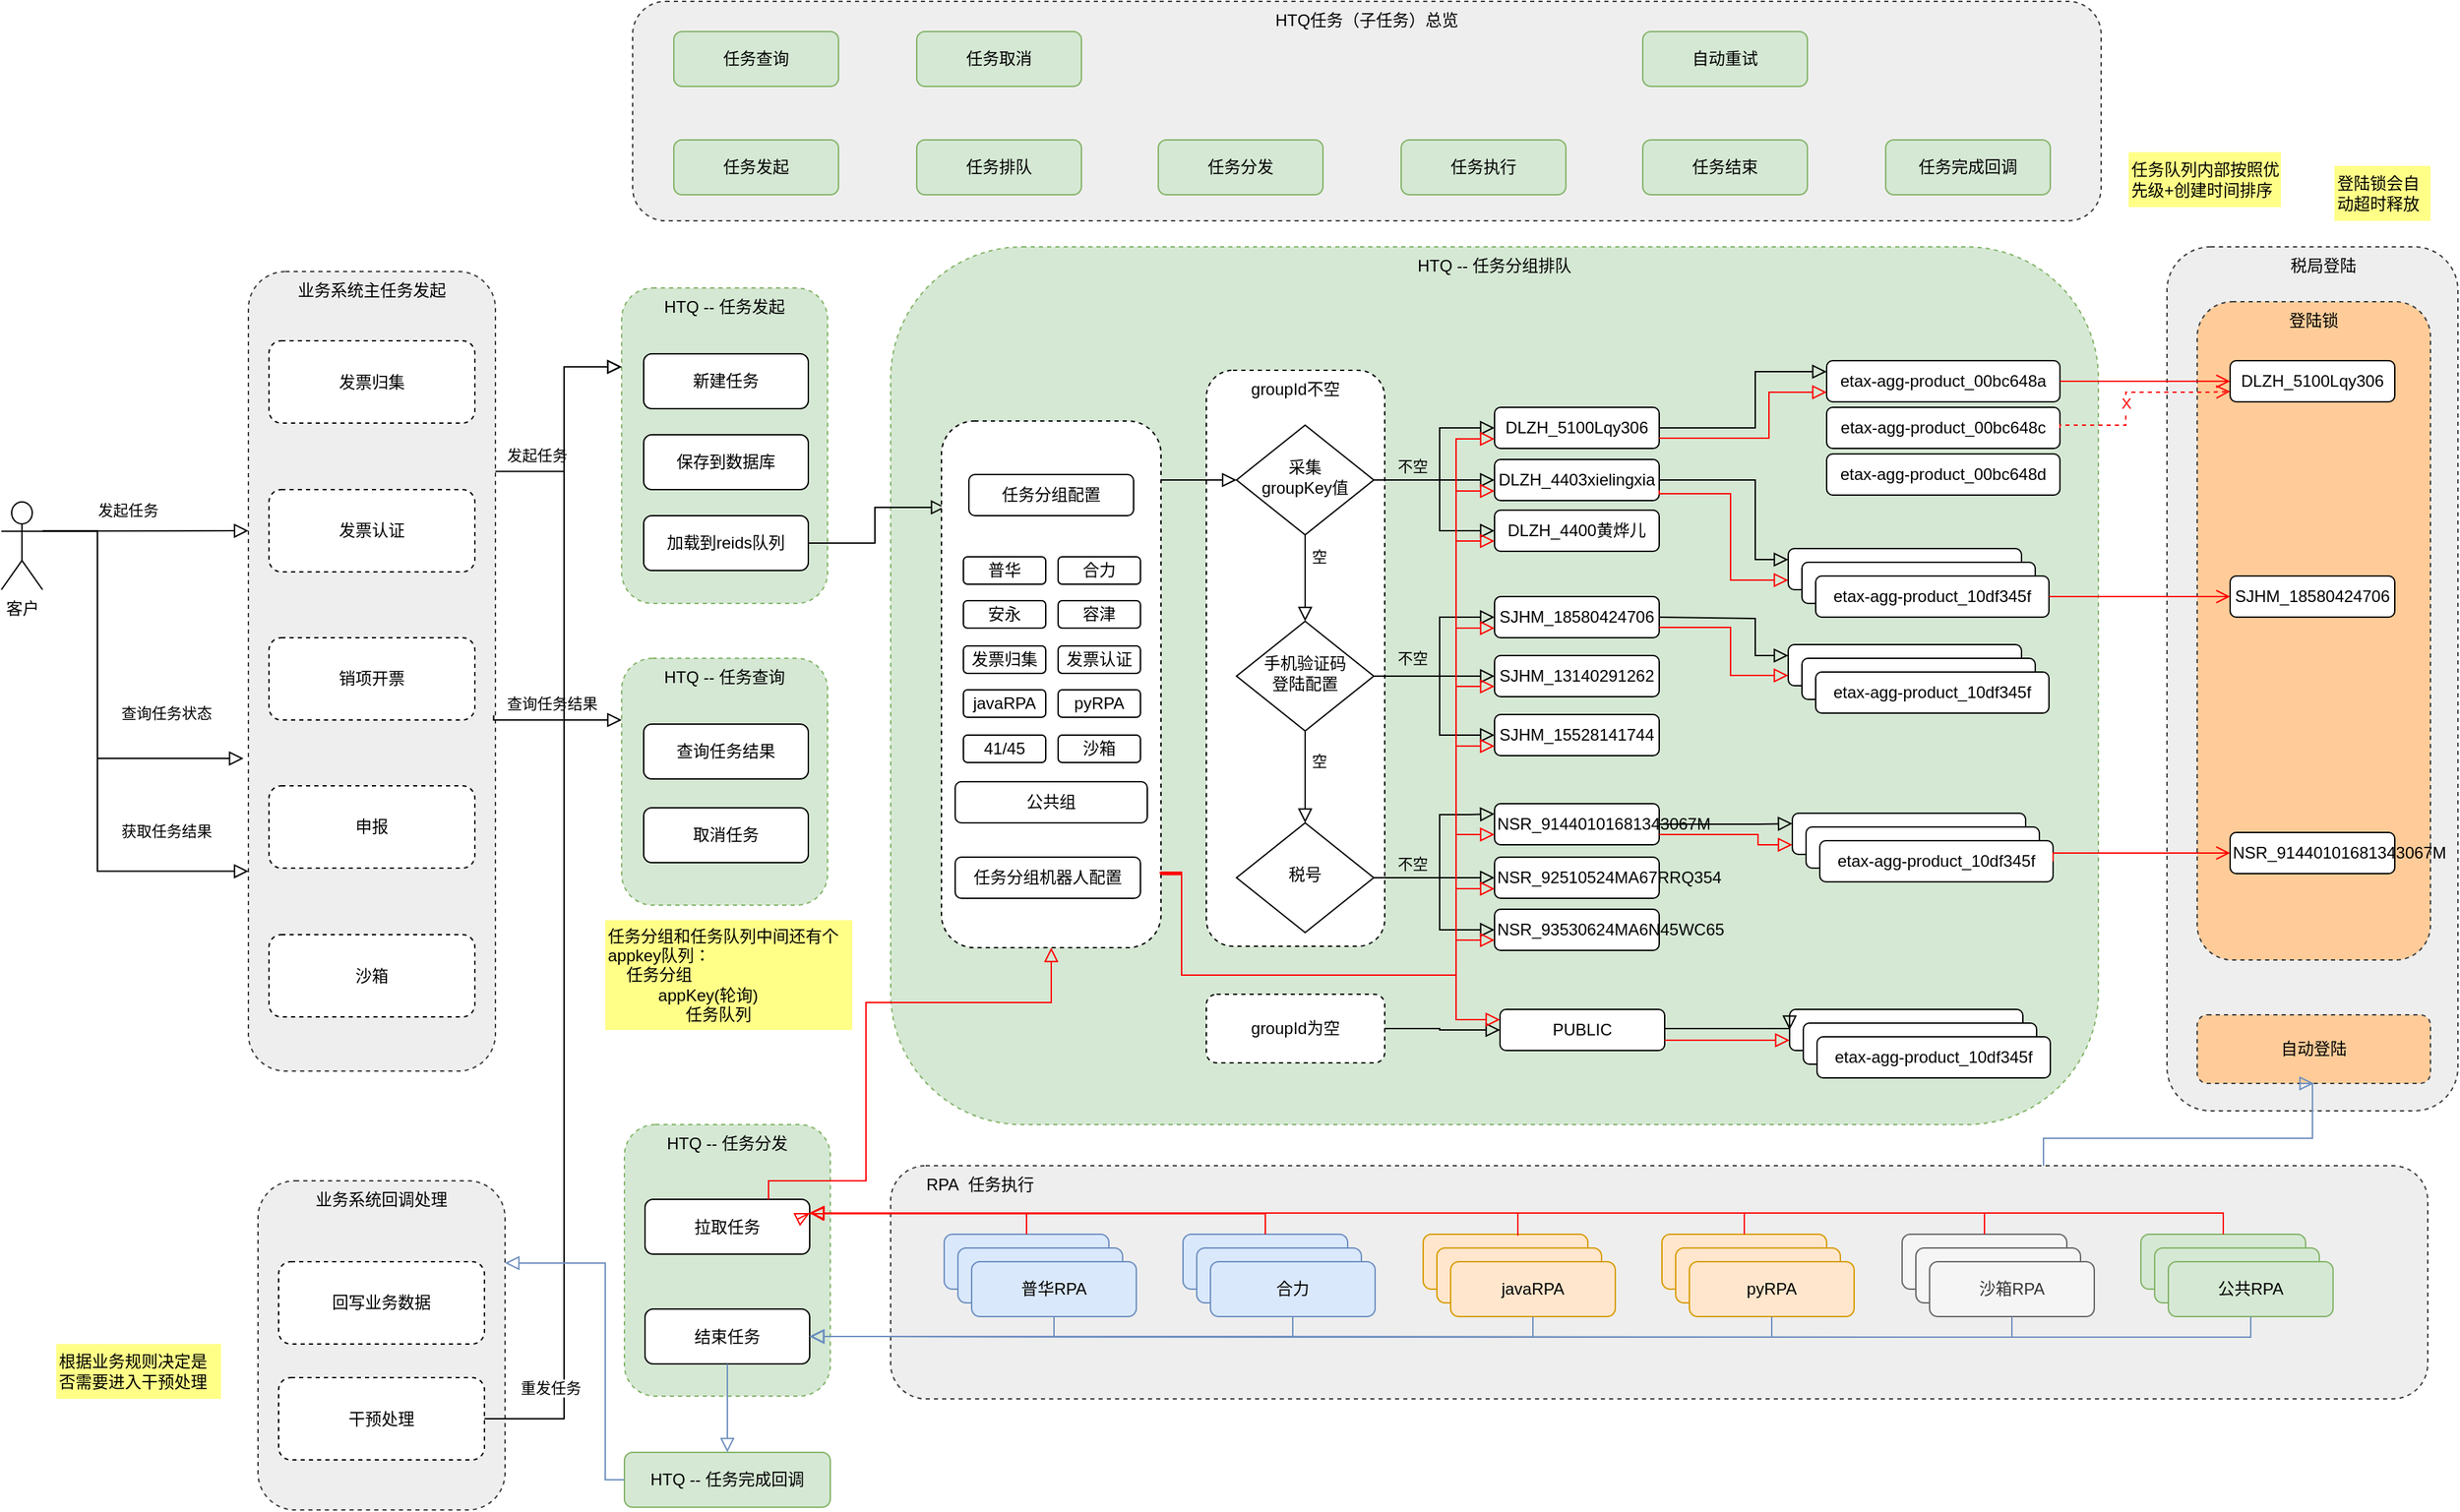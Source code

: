 <mxfile version="21.6.8" type="github">
  <diagram id="C5RBs43oDa-KdzZeNtuy" name="Page-1">
    <mxGraphModel dx="2062" dy="675" grid="1" gridSize="10" guides="1" tooltips="1" connect="1" arrows="1" fold="1" page="1" pageScale="1" pageWidth="827" pageHeight="1169" math="0" shadow="0">
      <root>
        <mxCell id="WIyWlLk6GJQsqaUBKTNV-0" />
        <mxCell id="WIyWlLk6GJQsqaUBKTNV-1" parent="WIyWlLk6GJQsqaUBKTNV-0" />
        <mxCell id="QMsv-DiaqINXNzL8N9ag-197" value="HTQ任务（子任务）总览" style="rounded=1;whiteSpace=wrap;html=1;fontSize=12;glass=0;strokeWidth=1;shadow=0;dashed=1;verticalAlign=top;fillColor=#eeeeee;strokeColor=#36393d;" vertex="1" parent="WIyWlLk6GJQsqaUBKTNV-1">
          <mxGeometry x="270" y="20" width="1070" height="160" as="geometry" />
        </mxCell>
        <mxCell id="QMsv-DiaqINXNzL8N9ag-171" value="税局登陆" style="rounded=1;whiteSpace=wrap;html=1;fontSize=12;glass=0;strokeWidth=1;shadow=0;dashed=1;verticalAlign=top;fillColor=#eeeeee;strokeColor=#36393d;align=center;spacingLeft=16;" vertex="1" parent="WIyWlLk6GJQsqaUBKTNV-1">
          <mxGeometry x="1388" y="199" width="212" height="630" as="geometry" />
        </mxCell>
        <mxCell id="QMsv-DiaqINXNzL8N9ag-170" value="业务系统主任务发起" style="rounded=1;whiteSpace=wrap;html=1;fontSize=12;glass=0;strokeWidth=1;shadow=0;dashed=1;verticalAlign=top;fillColor=#eeeeee;strokeColor=#36393d;" vertex="1" parent="WIyWlLk6GJQsqaUBKTNV-1">
          <mxGeometry x="-10" y="217" width="180" height="583" as="geometry" />
        </mxCell>
        <mxCell id="QMsv-DiaqINXNzL8N9ag-169" value="HTQ -- 任务分发" style="rounded=1;whiteSpace=wrap;html=1;fontSize=12;glass=0;strokeWidth=1;shadow=0;dashed=1;verticalAlign=top;fillColor=#d5e8d4;strokeColor=#82b366;" vertex="1" parent="WIyWlLk6GJQsqaUBKTNV-1">
          <mxGeometry x="264" y="839" width="150" height="198" as="geometry" />
        </mxCell>
        <mxCell id="QMsv-DiaqINXNzL8N9ag-168" value="HTQ -- 任务查询" style="rounded=1;whiteSpace=wrap;html=1;fontSize=12;glass=0;strokeWidth=1;shadow=0;dashed=1;verticalAlign=top;fillColor=#d5e8d4;strokeColor=#82b366;" vertex="1" parent="WIyWlLk6GJQsqaUBKTNV-1">
          <mxGeometry x="262" y="499" width="150" height="180" as="geometry" />
        </mxCell>
        <mxCell id="QMsv-DiaqINXNzL8N9ag-163" value="HTQ -- 任务发起" style="rounded=1;whiteSpace=wrap;html=1;fontSize=12;glass=0;strokeWidth=1;shadow=0;dashed=1;verticalAlign=top;fillColor=#d5e8d4;strokeColor=#82b366;" vertex="1" parent="WIyWlLk6GJQsqaUBKTNV-1">
          <mxGeometry x="262" y="229" width="150" height="230" as="geometry" />
        </mxCell>
        <mxCell id="QMsv-DiaqINXNzL8N9ag-154" value="RPA&amp;nbsp; 任务执行" style="rounded=1;whiteSpace=wrap;html=1;fontSize=12;glass=0;strokeWidth=1;shadow=0;dashed=1;verticalAlign=top;align=left;spacingLeft=24;fillColor=#eeeeee;strokeColor=#36393d;" vertex="1" parent="WIyWlLk6GJQsqaUBKTNV-1">
          <mxGeometry x="458" y="869" width="1120" height="170" as="geometry" />
        </mxCell>
        <mxCell id="QMsv-DiaqINXNzL8N9ag-30" value="HTQ -- 任务分组排队" style="rounded=1;whiteSpace=wrap;html=1;fontSize=12;glass=0;strokeWidth=1;shadow=0;dashed=1;verticalAlign=top;fillColor=#d5e8d4;strokeColor=#82b366;" vertex="1" parent="WIyWlLk6GJQsqaUBKTNV-1">
          <mxGeometry x="458" y="199" width="880" height="640" as="geometry" />
        </mxCell>
        <mxCell id="QMsv-DiaqINXNzL8N9ag-91" value="groupId不空" style="rounded=1;whiteSpace=wrap;html=1;fontSize=12;glass=0;strokeWidth=1;shadow=0;dashed=1;verticalAlign=top;" vertex="1" parent="WIyWlLk6GJQsqaUBKTNV-1">
          <mxGeometry x="688" y="289" width="130" height="420" as="geometry" />
        </mxCell>
        <mxCell id="QMsv-DiaqINXNzL8N9ag-8" value="发票归集" style="rounded=1;whiteSpace=wrap;html=1;fontSize=12;glass=0;strokeWidth=1;shadow=0;dashed=1;verticalAlign=middle;" vertex="1" parent="WIyWlLk6GJQsqaUBKTNV-1">
          <mxGeometry x="5" y="267.5" width="150" height="60" as="geometry" />
        </mxCell>
        <mxCell id="QMsv-DiaqINXNzL8N9ag-85" value="登陆锁" style="rounded=1;whiteSpace=wrap;html=1;fontSize=12;glass=0;strokeWidth=1;shadow=0;dashed=1;verticalAlign=top;align=center;fillColor=#ffcc99;strokeColor=#36393d;" vertex="1" parent="WIyWlLk6GJQsqaUBKTNV-1">
          <mxGeometry x="1410" y="239" width="170" height="480" as="geometry" />
        </mxCell>
        <mxCell id="WIyWlLk6GJQsqaUBKTNV-2" value="" style="rounded=0;html=1;jettySize=auto;orthogonalLoop=1;fontSize=11;endArrow=block;endFill=0;endSize=8;strokeWidth=1;shadow=0;labelBackgroundColor=none;edgeStyle=orthogonalEdgeStyle;entryX=0.018;entryY=0.164;entryDx=0;entryDy=0;entryPerimeter=0;exitX=1;exitY=0.5;exitDx=0;exitDy=0;" parent="WIyWlLk6GJQsqaUBKTNV-1" source="WIyWlLk6GJQsqaUBKTNV-3" target="QMsv-DiaqINXNzL8N9ag-4" edge="1">
          <mxGeometry relative="1" as="geometry">
            <mxPoint x="400" y="369" as="sourcePoint" />
            <mxPoint x="438" y="319" as="targetPoint" />
          </mxGeometry>
        </mxCell>
        <mxCell id="WIyWlLk6GJQsqaUBKTNV-3" value="加载到reids队列" style="rounded=1;whiteSpace=wrap;html=1;fontSize=12;glass=0;strokeWidth=1;shadow=0;" parent="WIyWlLk6GJQsqaUBKTNV-1" vertex="1">
          <mxGeometry x="278" y="395" width="120" height="40" as="geometry" />
        </mxCell>
        <mxCell id="WIyWlLk6GJQsqaUBKTNV-4" value="空" style="rounded=0;html=1;jettySize=auto;orthogonalLoop=1;fontSize=11;endArrow=block;endFill=0;endSize=8;strokeWidth=1;shadow=0;labelBackgroundColor=none;edgeStyle=orthogonalEdgeStyle;" parent="WIyWlLk6GJQsqaUBKTNV-1" source="WIyWlLk6GJQsqaUBKTNV-6" target="WIyWlLk6GJQsqaUBKTNV-10" edge="1">
          <mxGeometry x="-0.5" y="10" relative="1" as="geometry">
            <mxPoint as="offset" />
          </mxGeometry>
        </mxCell>
        <mxCell id="WIyWlLk6GJQsqaUBKTNV-5" value="" style="edgeStyle=orthogonalEdgeStyle;rounded=0;html=1;jettySize=auto;orthogonalLoop=1;fontSize=11;endArrow=block;endFill=0;endSize=8;strokeWidth=1;shadow=0;labelBackgroundColor=none;entryX=0;entryY=0.5;entryDx=0;entryDy=0;exitX=1;exitY=0.5;exitDx=0;exitDy=0;" parent="WIyWlLk6GJQsqaUBKTNV-1" source="WIyWlLk6GJQsqaUBKTNV-6" target="QMsv-DiaqINXNzL8N9ag-31" edge="1">
          <mxGeometry x="0.362" y="-16" relative="1" as="geometry">
            <mxPoint x="-16" y="-16" as="offset" />
            <Array as="points">
              <mxPoint x="858" y="369" />
              <mxPoint x="858" y="331" />
            </Array>
          </mxGeometry>
        </mxCell>
        <mxCell id="WIyWlLk6GJQsqaUBKTNV-6" value="采集&lt;br&gt;groupKey值" style="rhombus;whiteSpace=wrap;html=1;shadow=0;fontFamily=Helvetica;fontSize=12;align=center;strokeWidth=1;spacing=6;spacingTop=-4;" parent="WIyWlLk6GJQsqaUBKTNV-1" vertex="1">
          <mxGeometry x="710" y="329" width="100" height="80" as="geometry" />
        </mxCell>
        <mxCell id="WIyWlLk6GJQsqaUBKTNV-7" value="DLZH_4403xielingxia" style="rounded=1;whiteSpace=wrap;html=1;fontSize=12;glass=0;strokeWidth=1;shadow=0;" parent="WIyWlLk6GJQsqaUBKTNV-1" vertex="1">
          <mxGeometry x="898" y="354" width="120" height="30" as="geometry" />
        </mxCell>
        <mxCell id="WIyWlLk6GJQsqaUBKTNV-8" value="空" style="rounded=0;html=1;jettySize=auto;orthogonalLoop=1;fontSize=11;endArrow=block;endFill=0;endSize=8;strokeWidth=1;shadow=0;labelBackgroundColor=none;edgeStyle=orthogonalEdgeStyle;entryX=0.5;entryY=0;entryDx=0;entryDy=0;" parent="WIyWlLk6GJQsqaUBKTNV-1" source="WIyWlLk6GJQsqaUBKTNV-10" target="QMsv-DiaqINXNzL8N9ag-1" edge="1">
          <mxGeometry x="-0.36" y="10" relative="1" as="geometry">
            <mxPoint as="offset" />
          </mxGeometry>
        </mxCell>
        <mxCell id="WIyWlLk6GJQsqaUBKTNV-9" value="不空" style="edgeStyle=orthogonalEdgeStyle;rounded=0;html=1;jettySize=auto;orthogonalLoop=1;fontSize=11;endArrow=block;endFill=0;endSize=8;strokeWidth=1;shadow=0;labelBackgroundColor=none;" parent="WIyWlLk6GJQsqaUBKTNV-1" source="WIyWlLk6GJQsqaUBKTNV-10" target="WIyWlLk6GJQsqaUBKTNV-12" edge="1">
          <mxGeometry x="-0.364" y="13" relative="1" as="geometry">
            <mxPoint as="offset" />
          </mxGeometry>
        </mxCell>
        <mxCell id="WIyWlLk6GJQsqaUBKTNV-10" value="手机验证码&lt;br&gt;登陆配置" style="rhombus;whiteSpace=wrap;html=1;shadow=0;fontFamily=Helvetica;fontSize=12;align=center;strokeWidth=1;spacing=6;spacingTop=-4;" parent="WIyWlLk6GJQsqaUBKTNV-1" vertex="1">
          <mxGeometry x="710" y="472" width="100" height="80" as="geometry" />
        </mxCell>
        <mxCell id="WIyWlLk6GJQsqaUBKTNV-11" value="拉取任务" style="rounded=1;whiteSpace=wrap;html=1;fontSize=12;glass=0;strokeWidth=1;shadow=0;" parent="WIyWlLk6GJQsqaUBKTNV-1" vertex="1">
          <mxGeometry x="279" y="893.5" width="120" height="40" as="geometry" />
        </mxCell>
        <mxCell id="WIyWlLk6GJQsqaUBKTNV-12" value="SJHM_13140291262" style="rounded=1;whiteSpace=wrap;html=1;fontSize=12;glass=0;strokeWidth=1;shadow=0;" parent="WIyWlLk6GJQsqaUBKTNV-1" vertex="1">
          <mxGeometry x="898" y="497" width="120" height="30" as="geometry" />
        </mxCell>
        <mxCell id="QMsv-DiaqINXNzL8N9ag-0" value="不空" style="edgeStyle=orthogonalEdgeStyle;rounded=0;html=1;jettySize=auto;orthogonalLoop=1;fontSize=11;endArrow=block;endFill=0;endSize=8;strokeWidth=1;shadow=0;labelBackgroundColor=none;exitX=1;exitY=0.5;exitDx=0;exitDy=0;" edge="1" parent="WIyWlLk6GJQsqaUBKTNV-1" source="QMsv-DiaqINXNzL8N9ag-1" target="QMsv-DiaqINXNzL8N9ag-2">
          <mxGeometry x="-0.364" y="10" relative="1" as="geometry">
            <mxPoint as="offset" />
            <mxPoint x="810" y="677" as="sourcePoint" />
          </mxGeometry>
        </mxCell>
        <mxCell id="QMsv-DiaqINXNzL8N9ag-1" value="税号" style="rhombus;whiteSpace=wrap;html=1;shadow=0;fontFamily=Helvetica;fontSize=12;align=center;strokeWidth=1;spacing=6;spacingTop=-4;" vertex="1" parent="WIyWlLk6GJQsqaUBKTNV-1">
          <mxGeometry x="710" y="619" width="100" height="80" as="geometry" />
        </mxCell>
        <mxCell id="QMsv-DiaqINXNzL8N9ag-2" value="NSR_92510524MA67RRQ354" style="rounded=1;whiteSpace=wrap;html=1;fontSize=12;glass=0;strokeWidth=1;shadow=0;align=left;" vertex="1" parent="WIyWlLk6GJQsqaUBKTNV-1">
          <mxGeometry x="898" y="644" width="120" height="30" as="geometry" />
        </mxCell>
        <mxCell id="QMsv-DiaqINXNzL8N9ag-3" value="" style="rounded=0;html=1;jettySize=auto;orthogonalLoop=1;fontSize=11;endArrow=block;endFill=0;endSize=8;strokeWidth=1;shadow=0;labelBackgroundColor=none;edgeStyle=orthogonalEdgeStyle;exitX=1;exitY=0.5;exitDx=0;exitDy=0;entryX=0;entryY=0.5;entryDx=0;entryDy=0;" edge="1" parent="WIyWlLk6GJQsqaUBKTNV-1" source="QMsv-DiaqINXNzL8N9ag-92" target="QMsv-DiaqINXNzL8N9ag-90">
          <mxGeometry x="-0.355" y="-11" relative="1" as="geometry">
            <mxPoint as="offset" />
            <mxPoint x="810" y="829" as="sourcePoint" />
            <mxPoint x="878" y="919" as="targetPoint" />
            <Array as="points">
              <mxPoint x="858" y="770" />
            </Array>
          </mxGeometry>
        </mxCell>
        <mxCell id="QMsv-DiaqINXNzL8N9ag-10" value="" style="rounded=0;html=1;jettySize=auto;orthogonalLoop=1;fontSize=11;endArrow=block;endFill=0;endSize=8;strokeWidth=1;shadow=0;labelBackgroundColor=none;edgeStyle=orthogonalEdgeStyle;entryX=0;entryY=0.5;entryDx=0;entryDy=0;exitX=1.003;exitY=0.112;exitDx=0;exitDy=0;exitPerimeter=0;" edge="1" parent="WIyWlLk6GJQsqaUBKTNV-1" source="QMsv-DiaqINXNzL8N9ag-4" target="WIyWlLk6GJQsqaUBKTNV-6">
          <mxGeometry relative="1" as="geometry">
            <mxPoint x="688" y="379" as="sourcePoint" />
            <mxPoint x="477.5" y="379" as="targetPoint" />
          </mxGeometry>
        </mxCell>
        <mxCell id="QMsv-DiaqINXNzL8N9ag-31" value="DLZH_5100Lqy306" style="rounded=1;whiteSpace=wrap;html=1;fontSize=12;glass=0;strokeWidth=1;shadow=0;" vertex="1" parent="WIyWlLk6GJQsqaUBKTNV-1">
          <mxGeometry x="898" y="316" width="120" height="30" as="geometry" />
        </mxCell>
        <mxCell id="QMsv-DiaqINXNzL8N9ag-32" value="DLZH_4400黄烨儿" style="rounded=1;whiteSpace=wrap;html=1;fontSize=12;glass=0;strokeWidth=1;shadow=0;" vertex="1" parent="WIyWlLk6GJQsqaUBKTNV-1">
          <mxGeometry x="898" y="391" width="120" height="30" as="geometry" />
        </mxCell>
        <mxCell id="QMsv-DiaqINXNzL8N9ag-34" value="不空" style="edgeStyle=orthogonalEdgeStyle;rounded=0;html=1;jettySize=auto;orthogonalLoop=1;fontSize=11;endArrow=block;endFill=0;endSize=8;strokeWidth=1;shadow=0;labelBackgroundColor=none;entryX=0;entryY=0.5;entryDx=0;entryDy=0;exitX=1;exitY=0.5;exitDx=0;exitDy=0;" edge="1" parent="WIyWlLk6GJQsqaUBKTNV-1" source="WIyWlLk6GJQsqaUBKTNV-6" target="WIyWlLk6GJQsqaUBKTNV-7">
          <mxGeometry x="-0.364" y="10" relative="1" as="geometry">
            <mxPoint as="offset" />
            <mxPoint x="820" y="379" as="sourcePoint" />
            <mxPoint x="908" y="329" as="targetPoint" />
          </mxGeometry>
        </mxCell>
        <mxCell id="QMsv-DiaqINXNzL8N9ag-35" value="" style="edgeStyle=orthogonalEdgeStyle;rounded=0;html=1;jettySize=auto;orthogonalLoop=1;fontSize=11;endArrow=block;endFill=0;endSize=8;strokeWidth=1;shadow=0;labelBackgroundColor=none;exitX=1;exitY=0.5;exitDx=0;exitDy=0;entryX=0;entryY=0.5;entryDx=0;entryDy=0;" edge="1" parent="WIyWlLk6GJQsqaUBKTNV-1" source="WIyWlLk6GJQsqaUBKTNV-6" target="QMsv-DiaqINXNzL8N9ag-32">
          <mxGeometry y="10" relative="1" as="geometry">
            <mxPoint as="offset" />
            <mxPoint x="820" y="379" as="sourcePoint" />
            <mxPoint x="899" y="379" as="targetPoint" />
            <Array as="points">
              <mxPoint x="858" y="369" />
              <mxPoint x="858" y="406" />
            </Array>
          </mxGeometry>
        </mxCell>
        <mxCell id="QMsv-DiaqINXNzL8N9ag-36" value="SJHM_15528141744" style="rounded=1;whiteSpace=wrap;html=1;fontSize=12;glass=0;strokeWidth=1;shadow=0;" vertex="1" parent="WIyWlLk6GJQsqaUBKTNV-1">
          <mxGeometry x="898" y="540" width="120" height="30" as="geometry" />
        </mxCell>
        <mxCell id="QMsv-DiaqINXNzL8N9ag-37" value="SJHM_18580424706" style="rounded=1;whiteSpace=wrap;html=1;fontSize=12;glass=0;strokeWidth=1;shadow=0;" vertex="1" parent="WIyWlLk6GJQsqaUBKTNV-1">
          <mxGeometry x="898" y="454.02" width="120" height="30" as="geometry" />
        </mxCell>
        <mxCell id="QMsv-DiaqINXNzL8N9ag-38" value="" style="edgeStyle=orthogonalEdgeStyle;rounded=0;html=1;jettySize=auto;orthogonalLoop=1;fontSize=11;endArrow=block;endFill=0;endSize=8;strokeWidth=1;shadow=0;labelBackgroundColor=none;exitX=1;exitY=0.5;exitDx=0;exitDy=0;" edge="1" parent="WIyWlLk6GJQsqaUBKTNV-1" source="WIyWlLk6GJQsqaUBKTNV-10" target="QMsv-DiaqINXNzL8N9ag-37">
          <mxGeometry y="10" relative="1" as="geometry">
            <mxPoint as="offset" />
            <mxPoint x="820" y="370" as="sourcePoint" />
            <mxPoint x="908" y="420" as="targetPoint" />
            <Array as="points">
              <mxPoint x="858" y="512" />
              <mxPoint x="858" y="469" />
            </Array>
          </mxGeometry>
        </mxCell>
        <mxCell id="QMsv-DiaqINXNzL8N9ag-39" value="" style="edgeStyle=orthogonalEdgeStyle;rounded=0;html=1;jettySize=auto;orthogonalLoop=1;fontSize=11;endArrow=block;endFill=0;endSize=8;strokeWidth=1;shadow=0;labelBackgroundColor=none;exitX=1;exitY=0.5;exitDx=0;exitDy=0;entryX=0;entryY=0.5;entryDx=0;entryDy=0;" edge="1" parent="WIyWlLk6GJQsqaUBKTNV-1" source="WIyWlLk6GJQsqaUBKTNV-10" target="QMsv-DiaqINXNzL8N9ag-36">
          <mxGeometry y="10" relative="1" as="geometry">
            <mxPoint as="offset" />
            <mxPoint x="820" y="523" as="sourcePoint" />
            <mxPoint x="778" y="810" as="targetPoint" />
            <Array as="points">
              <mxPoint x="858" y="512" />
              <mxPoint x="858" y="555" />
            </Array>
          </mxGeometry>
        </mxCell>
        <mxCell id="QMsv-DiaqINXNzL8N9ag-40" value="NSR_93530624MA6N45WC65" style="rounded=1;whiteSpace=wrap;html=1;fontSize=12;glass=0;strokeWidth=1;shadow=0;align=left;" vertex="1" parent="WIyWlLk6GJQsqaUBKTNV-1">
          <mxGeometry x="898" y="682" width="120" height="30" as="geometry" />
        </mxCell>
        <mxCell id="QMsv-DiaqINXNzL8N9ag-41" value="NSR_91440101681343067M" style="rounded=1;whiteSpace=wrap;html=1;fontSize=12;glass=0;strokeWidth=1;shadow=0;align=left;" vertex="1" parent="WIyWlLk6GJQsqaUBKTNV-1">
          <mxGeometry x="898" y="605" width="120" height="30" as="geometry" />
        </mxCell>
        <mxCell id="QMsv-DiaqINXNzL8N9ag-42" value="" style="edgeStyle=orthogonalEdgeStyle;rounded=0;html=1;jettySize=auto;orthogonalLoop=1;fontSize=11;endArrow=block;endFill=0;endSize=8;strokeWidth=1;shadow=0;labelBackgroundColor=none;exitX=1;exitY=0.5;exitDx=0;exitDy=0;entryX=0;entryY=0.25;entryDx=0;entryDy=0;" edge="1" parent="WIyWlLk6GJQsqaUBKTNV-1" source="QMsv-DiaqINXNzL8N9ag-1" target="QMsv-DiaqINXNzL8N9ag-41">
          <mxGeometry y="10" relative="1" as="geometry">
            <mxPoint as="offset" />
            <mxPoint x="820" y="522" as="sourcePoint" />
            <mxPoint x="908" y="565" as="targetPoint" />
            <Array as="points">
              <mxPoint x="858" y="659" />
              <mxPoint x="858" y="613" />
              <mxPoint x="880" y="613" />
            </Array>
          </mxGeometry>
        </mxCell>
        <mxCell id="QMsv-DiaqINXNzL8N9ag-43" value="" style="edgeStyle=orthogonalEdgeStyle;rounded=0;html=1;jettySize=auto;orthogonalLoop=1;fontSize=11;endArrow=block;endFill=0;endSize=8;strokeWidth=1;shadow=0;labelBackgroundColor=none;exitX=1;exitY=0.5;exitDx=0;exitDy=0;entryX=0;entryY=0.5;entryDx=0;entryDy=0;" edge="1" parent="WIyWlLk6GJQsqaUBKTNV-1" source="QMsv-DiaqINXNzL8N9ag-1" target="QMsv-DiaqINXNzL8N9ag-40">
          <mxGeometry y="10" relative="1" as="geometry">
            <mxPoint as="offset" />
            <mxPoint x="820" y="669" as="sourcePoint" />
            <mxPoint x="908" y="630" as="targetPoint" />
            <Array as="points">
              <mxPoint x="858" y="659" />
              <mxPoint x="858" y="697" />
            </Array>
          </mxGeometry>
        </mxCell>
        <mxCell id="QMsv-DiaqINXNzL8N9ag-48" value="" style="edgeStyle=orthogonalEdgeStyle;rounded=0;html=1;jettySize=auto;orthogonalLoop=1;fontSize=11;endArrow=block;endFill=0;endSize=8;strokeWidth=1;shadow=0;labelBackgroundColor=none;exitX=1;exitY=0.5;exitDx=0;exitDy=0;entryX=0;entryY=0.25;entryDx=0;entryDy=0;" edge="1" parent="WIyWlLk6GJQsqaUBKTNV-1" source="QMsv-DiaqINXNzL8N9ag-31" target="QMsv-DiaqINXNzL8N9ag-44">
          <mxGeometry x="0.362" y="-16" relative="1" as="geometry">
            <mxPoint x="-16" y="-16" as="offset" />
            <mxPoint x="1168" y="409" as="sourcePoint" />
            <mxPoint x="1238" y="219" as="targetPoint" />
            <Array as="points">
              <mxPoint x="1088" y="331" />
              <mxPoint x="1088" y="290" />
              <mxPoint x="1140" y="290" />
            </Array>
          </mxGeometry>
        </mxCell>
        <mxCell id="QMsv-DiaqINXNzL8N9ag-44" value="etax-agg-product_00bc648a" style="rounded=1;whiteSpace=wrap;html=1;fontSize=12;glass=0;strokeWidth=1;shadow=0;spacing=0;" vertex="1" parent="WIyWlLk6GJQsqaUBKTNV-1">
          <mxGeometry x="1140" y="282" width="170" height="30" as="geometry" />
        </mxCell>
        <mxCell id="QMsv-DiaqINXNzL8N9ag-45" value="etax-agg-product_00bc648c" style="rounded=1;whiteSpace=wrap;html=1;fontSize=12;glass=0;strokeWidth=1;shadow=0;spacing=0;" vertex="1" parent="WIyWlLk6GJQsqaUBKTNV-1">
          <mxGeometry x="1140" y="316" width="170" height="30" as="geometry" />
        </mxCell>
        <mxCell id="QMsv-DiaqINXNzL8N9ag-46" value="etax-agg-product_00bc648d" style="rounded=1;whiteSpace=wrap;html=1;fontSize=12;glass=0;strokeWidth=1;shadow=0;spacing=0;" vertex="1" parent="WIyWlLk6GJQsqaUBKTNV-1">
          <mxGeometry x="1140" y="350" width="170" height="30" as="geometry" />
        </mxCell>
        <mxCell id="QMsv-DiaqINXNzL8N9ag-52" value="" style="group" vertex="1" connectable="0" parent="WIyWlLk6GJQsqaUBKTNV-1">
          <mxGeometry x="1112" y="419" width="190" height="50" as="geometry" />
        </mxCell>
        <mxCell id="QMsv-DiaqINXNzL8N9ag-49" value="etax-agg-product_10df345f" style="rounded=1;whiteSpace=wrap;html=1;fontSize=12;glass=0;strokeWidth=1;shadow=0;spacing=0;" vertex="1" parent="QMsv-DiaqINXNzL8N9ag-52">
          <mxGeometry width="170" height="30" as="geometry" />
        </mxCell>
        <mxCell id="QMsv-DiaqINXNzL8N9ag-50" value="etax-agg-product_10df345f" style="rounded=1;whiteSpace=wrap;html=1;fontSize=12;glass=0;strokeWidth=1;shadow=0;spacing=0;" vertex="1" parent="QMsv-DiaqINXNzL8N9ag-52">
          <mxGeometry x="10" y="10" width="170" height="30" as="geometry" />
        </mxCell>
        <mxCell id="QMsv-DiaqINXNzL8N9ag-51" value="etax-agg-product_10df345f" style="rounded=1;whiteSpace=wrap;html=1;fontSize=12;glass=0;strokeWidth=1;shadow=0;spacing=0;" vertex="1" parent="QMsv-DiaqINXNzL8N9ag-52">
          <mxGeometry x="20" y="20" width="170" height="30" as="geometry" />
        </mxCell>
        <mxCell id="QMsv-DiaqINXNzL8N9ag-61" value="" style="group" vertex="1" connectable="0" parent="WIyWlLk6GJQsqaUBKTNV-1">
          <mxGeometry x="1112" y="489" width="190" height="50" as="geometry" />
        </mxCell>
        <mxCell id="QMsv-DiaqINXNzL8N9ag-62" value="etax-agg-product_10df345f" style="rounded=1;whiteSpace=wrap;html=1;fontSize=12;glass=0;strokeWidth=1;shadow=0;spacing=0;" vertex="1" parent="QMsv-DiaqINXNzL8N9ag-61">
          <mxGeometry width="170" height="30" as="geometry" />
        </mxCell>
        <mxCell id="QMsv-DiaqINXNzL8N9ag-63" value="etax-agg-product_10df345f" style="rounded=1;whiteSpace=wrap;html=1;fontSize=12;glass=0;strokeWidth=1;shadow=0;spacing=0;" vertex="1" parent="QMsv-DiaqINXNzL8N9ag-61">
          <mxGeometry x="10" y="10" width="170" height="30" as="geometry" />
        </mxCell>
        <mxCell id="QMsv-DiaqINXNzL8N9ag-64" value="etax-agg-product_10df345f" style="rounded=1;whiteSpace=wrap;html=1;fontSize=12;glass=0;strokeWidth=1;shadow=0;spacing=0;" vertex="1" parent="QMsv-DiaqINXNzL8N9ag-61">
          <mxGeometry x="20" y="20" width="170" height="30" as="geometry" />
        </mxCell>
        <mxCell id="QMsv-DiaqINXNzL8N9ag-65" value="" style="group" vertex="1" connectable="0" parent="WIyWlLk6GJQsqaUBKTNV-1">
          <mxGeometry x="1115" y="612" width="190" height="50" as="geometry" />
        </mxCell>
        <mxCell id="QMsv-DiaqINXNzL8N9ag-66" value="etax-agg-product_10df345f" style="rounded=1;whiteSpace=wrap;html=1;fontSize=12;glass=0;strokeWidth=1;shadow=0;spacing=0;" vertex="1" parent="QMsv-DiaqINXNzL8N9ag-65">
          <mxGeometry width="170" height="30" as="geometry" />
        </mxCell>
        <mxCell id="QMsv-DiaqINXNzL8N9ag-67" value="etax-agg-product_10df345f" style="rounded=1;whiteSpace=wrap;html=1;fontSize=12;glass=0;strokeWidth=1;shadow=0;spacing=0;" vertex="1" parent="QMsv-DiaqINXNzL8N9ag-65">
          <mxGeometry x="10" y="10" width="170" height="30" as="geometry" />
        </mxCell>
        <mxCell id="QMsv-DiaqINXNzL8N9ag-68" value="etax-agg-product_10df345f" style="rounded=1;whiteSpace=wrap;html=1;fontSize=12;glass=0;strokeWidth=1;shadow=0;spacing=0;" vertex="1" parent="QMsv-DiaqINXNzL8N9ag-65">
          <mxGeometry x="20" y="20" width="170" height="30" as="geometry" />
        </mxCell>
        <mxCell id="QMsv-DiaqINXNzL8N9ag-73" value="" style="edgeStyle=orthogonalEdgeStyle;rounded=0;html=1;jettySize=auto;orthogonalLoop=1;fontSize=11;endArrow=block;endFill=0;endSize=8;strokeWidth=1;shadow=0;labelBackgroundColor=none;exitX=1;exitY=0.5;exitDx=0;exitDy=0;entryX=0;entryY=0.25;entryDx=0;entryDy=0;" edge="1" parent="WIyWlLk6GJQsqaUBKTNV-1" source="WIyWlLk6GJQsqaUBKTNV-7" target="QMsv-DiaqINXNzL8N9ag-49">
          <mxGeometry x="0.362" y="-16" relative="1" as="geometry">
            <mxPoint x="-16" y="-16" as="offset" />
            <mxPoint x="1028" y="341" as="sourcePoint" />
            <mxPoint x="1144" y="307" as="targetPoint" />
            <Array as="points">
              <mxPoint x="1088" y="369" />
              <mxPoint x="1088" y="427" />
              <mxPoint x="1112" y="427" />
            </Array>
          </mxGeometry>
        </mxCell>
        <mxCell id="QMsv-DiaqINXNzL8N9ag-74" value="" style="edgeStyle=orthogonalEdgeStyle;rounded=0;html=1;jettySize=auto;orthogonalLoop=1;fontSize=11;endArrow=block;endFill=0;endSize=8;strokeWidth=1;shadow=0;labelBackgroundColor=none;exitX=1;exitY=0.5;exitDx=0;exitDy=0;entryX=0;entryY=0.25;entryDx=0;entryDy=0;" edge="1" parent="WIyWlLk6GJQsqaUBKTNV-1" source="QMsv-DiaqINXNzL8N9ag-37" target="QMsv-DiaqINXNzL8N9ag-62">
          <mxGeometry x="0.362" y="-16" relative="1" as="geometry">
            <mxPoint x="-16" y="-16" as="offset" />
            <mxPoint x="1020" y="479.47" as="sourcePoint" />
            <mxPoint x="1140" y="544.47" as="targetPoint" />
            <Array as="points">
              <mxPoint x="1088" y="470" />
              <mxPoint x="1088" y="497" />
              <mxPoint x="1112" y="497" />
            </Array>
          </mxGeometry>
        </mxCell>
        <mxCell id="QMsv-DiaqINXNzL8N9ag-75" value="" style="edgeStyle=orthogonalEdgeStyle;rounded=0;html=1;jettySize=auto;orthogonalLoop=1;fontSize=11;endArrow=block;endFill=0;endSize=8;strokeWidth=1;shadow=0;labelBackgroundColor=none;exitX=1;exitY=0.5;exitDx=0;exitDy=0;entryX=0;entryY=0.25;entryDx=0;entryDy=0;" edge="1" parent="WIyWlLk6GJQsqaUBKTNV-1" source="QMsv-DiaqINXNzL8N9ag-41" target="QMsv-DiaqINXNzL8N9ag-66">
          <mxGeometry x="0.362" y="-16" relative="1" as="geometry">
            <mxPoint x="-16" y="-16" as="offset" />
            <mxPoint x="1068" y="649" as="sourcePoint" />
            <mxPoint x="1458.889" y="759" as="targetPoint" />
            <Array as="points">
              <mxPoint x="1090" y="620" />
            </Array>
          </mxGeometry>
        </mxCell>
        <mxCell id="QMsv-DiaqINXNzL8N9ag-76" value="DLZH_5100Lqy306" style="rounded=1;whiteSpace=wrap;html=1;fontSize=12;glass=0;strokeWidth=1;shadow=0;" vertex="1" parent="WIyWlLk6GJQsqaUBKTNV-1">
          <mxGeometry x="1434" y="282" width="120" height="30" as="geometry" />
        </mxCell>
        <mxCell id="QMsv-DiaqINXNzL8N9ag-77" value="" style="edgeStyle=orthogonalEdgeStyle;rounded=0;html=1;jettySize=auto;orthogonalLoop=1;fontSize=11;endArrow=open;endFill=0;endSize=8;strokeWidth=1;shadow=0;labelBackgroundColor=none;exitX=1;exitY=0.5;exitDx=0;exitDy=0;entryX=0;entryY=0.5;entryDx=0;entryDy=0;strokeColor=#FF0000;" edge="1" parent="WIyWlLk6GJQsqaUBKTNV-1" source="QMsv-DiaqINXNzL8N9ag-44" target="QMsv-DiaqINXNzL8N9ag-76">
          <mxGeometry x="0.362" y="-16" relative="1" as="geometry">
            <mxPoint x="-16" y="-16" as="offset" />
            <mxPoint x="1388" y="329" as="sourcePoint" />
            <mxPoint x="1378" y="259" as="targetPoint" />
            <Array as="points" />
          </mxGeometry>
        </mxCell>
        <mxCell id="QMsv-DiaqINXNzL8N9ag-78" value="" style="edgeStyle=orthogonalEdgeStyle;rounded=0;html=1;jettySize=auto;orthogonalLoop=1;fontSize=11;endArrow=open;endFill=0;endSize=8;strokeWidth=1;shadow=0;labelBackgroundColor=none;dashed=1;exitX=1;exitY=0.5;exitDx=0;exitDy=0;entryX=0;entryY=0.75;entryDx=0;entryDy=0;strokeColor=#FF0000;" edge="1" parent="WIyWlLk6GJQsqaUBKTNV-1" source="QMsv-DiaqINXNzL8N9ag-45" target="QMsv-DiaqINXNzL8N9ag-76">
          <mxGeometry x="0.362" y="-16" relative="1" as="geometry">
            <mxPoint x="-16" y="-16" as="offset" />
            <mxPoint x="1320" y="307" as="sourcePoint" />
            <mxPoint x="1388" y="279" as="targetPoint" />
            <Array as="points">
              <mxPoint x="1310" y="329" />
              <mxPoint x="1358" y="329" />
              <mxPoint x="1358" y="305" />
              <mxPoint x="1418" y="305" />
            </Array>
          </mxGeometry>
        </mxCell>
        <mxCell id="QMsv-DiaqINXNzL8N9ag-79" value="X" style="edgeLabel;html=1;align=center;verticalAlign=middle;resizable=0;points=[];fontColor=#FF0000;" vertex="1" connectable="0" parent="QMsv-DiaqINXNzL8N9ag-78">
          <mxGeometry x="-0.089" y="-1" relative="1" as="geometry">
            <mxPoint x="-1" y="2" as="offset" />
          </mxGeometry>
        </mxCell>
        <mxCell id="QMsv-DiaqINXNzL8N9ag-80" value="SJHM_18580424706" style="rounded=1;whiteSpace=wrap;html=1;fontSize=12;glass=0;strokeWidth=1;shadow=0;" vertex="1" parent="WIyWlLk6GJQsqaUBKTNV-1">
          <mxGeometry x="1434" y="439" width="120" height="30" as="geometry" />
        </mxCell>
        <mxCell id="QMsv-DiaqINXNzL8N9ag-81" value="" style="edgeStyle=orthogonalEdgeStyle;rounded=0;html=1;jettySize=auto;orthogonalLoop=1;fontSize=11;endArrow=open;endFill=0;endSize=8;strokeWidth=1;shadow=0;labelBackgroundColor=none;entryX=0;entryY=0.5;entryDx=0;entryDy=0;exitX=1;exitY=0.5;exitDx=0;exitDy=0;strokeColor=#FF0000;" edge="1" parent="WIyWlLk6GJQsqaUBKTNV-1" source="QMsv-DiaqINXNzL8N9ag-51" target="QMsv-DiaqINXNzL8N9ag-80">
          <mxGeometry x="0.362" y="-16" relative="1" as="geometry">
            <mxPoint x="-16" y="-16" as="offset" />
            <mxPoint x="1320" y="387" as="sourcePoint" />
            <mxPoint x="1428" y="349" as="targetPoint" />
            <Array as="points">
              <mxPoint x="1388" y="454" />
              <mxPoint x="1388" y="454" />
            </Array>
          </mxGeometry>
        </mxCell>
        <mxCell id="QMsv-DiaqINXNzL8N9ag-82" value="NSR_91440101681343067M" style="rounded=1;whiteSpace=wrap;html=1;fontSize=12;glass=0;strokeWidth=1;shadow=0;align=left;" vertex="1" parent="WIyWlLk6GJQsqaUBKTNV-1">
          <mxGeometry x="1434" y="626" width="120" height="30" as="geometry" />
        </mxCell>
        <mxCell id="QMsv-DiaqINXNzL8N9ag-83" value="" style="edgeStyle=orthogonalEdgeStyle;rounded=0;html=1;jettySize=auto;orthogonalLoop=1;fontSize=11;endArrow=open;endFill=0;endSize=8;strokeWidth=1;shadow=0;labelBackgroundColor=none;exitX=1;exitY=0.5;exitDx=0;exitDy=0;entryX=0;entryY=0.5;entryDx=0;entryDy=0;strokeColor=#FF0000;" edge="1" parent="WIyWlLk6GJQsqaUBKTNV-1" source="QMsv-DiaqINXNzL8N9ag-68" target="QMsv-DiaqINXNzL8N9ag-82">
          <mxGeometry x="0.362" y="-16" relative="1" as="geometry">
            <mxPoint x="-16" y="-16" as="offset" />
            <mxPoint x="1348" y="599" as="sourcePoint" />
            <mxPoint x="1368" y="689" as="targetPoint" />
            <Array as="points">
              <mxPoint x="1388" y="641" />
              <mxPoint x="1388" y="641" />
            </Array>
          </mxGeometry>
        </mxCell>
        <mxCell id="QMsv-DiaqINXNzL8N9ag-90" value="PUBLIC" style="rounded=1;whiteSpace=wrap;html=1;fontSize=12;glass=0;strokeWidth=1;shadow=0;align=center;" vertex="1" parent="WIyWlLk6GJQsqaUBKTNV-1">
          <mxGeometry x="902" y="755" width="120" height="30" as="geometry" />
        </mxCell>
        <mxCell id="QMsv-DiaqINXNzL8N9ag-92" value="groupId为空" style="rounded=1;whiteSpace=wrap;html=1;fontSize=12;glass=0;strokeWidth=1;shadow=0;dashed=1;verticalAlign=middle;" vertex="1" parent="WIyWlLk6GJQsqaUBKTNV-1">
          <mxGeometry x="688" y="744" width="130" height="50" as="geometry" />
        </mxCell>
        <mxCell id="QMsv-DiaqINXNzL8N9ag-95" value="" style="group" vertex="1" connectable="0" parent="WIyWlLk6GJQsqaUBKTNV-1">
          <mxGeometry x="1113" y="755" width="190" height="50" as="geometry" />
        </mxCell>
        <mxCell id="QMsv-DiaqINXNzL8N9ag-96" value="etax-agg-product_10df345f" style="rounded=1;whiteSpace=wrap;html=1;fontSize=12;glass=0;strokeWidth=1;shadow=0;spacing=0;" vertex="1" parent="QMsv-DiaqINXNzL8N9ag-95">
          <mxGeometry width="170" height="30" as="geometry" />
        </mxCell>
        <mxCell id="QMsv-DiaqINXNzL8N9ag-97" value="etax-agg-product_10df345f" style="rounded=1;whiteSpace=wrap;html=1;fontSize=12;glass=0;strokeWidth=1;shadow=0;spacing=0;" vertex="1" parent="QMsv-DiaqINXNzL8N9ag-95">
          <mxGeometry x="10" y="10" width="170" height="30" as="geometry" />
        </mxCell>
        <mxCell id="QMsv-DiaqINXNzL8N9ag-98" value="etax-agg-product_10df345f" style="rounded=1;whiteSpace=wrap;html=1;fontSize=12;glass=0;strokeWidth=1;shadow=0;spacing=0;" vertex="1" parent="QMsv-DiaqINXNzL8N9ag-95">
          <mxGeometry x="20" y="20" width="170" height="30" as="geometry" />
        </mxCell>
        <mxCell id="QMsv-DiaqINXNzL8N9ag-99" value="" style="edgeStyle=orthogonalEdgeStyle;rounded=0;html=1;jettySize=auto;orthogonalLoop=1;fontSize=11;endArrow=block;endFill=0;endSize=8;strokeWidth=1;shadow=0;labelBackgroundColor=none;exitX=1;exitY=0.5;exitDx=0;exitDy=0;entryX=0;entryY=0.5;entryDx=0;entryDy=0;" edge="1" parent="WIyWlLk6GJQsqaUBKTNV-1" source="QMsv-DiaqINXNzL8N9ag-90" target="QMsv-DiaqINXNzL8N9ag-96">
          <mxGeometry x="0.362" y="-16" relative="1" as="geometry">
            <mxPoint x="-16" y="-16" as="offset" />
            <mxPoint x="1038" y="769" as="sourcePoint" />
            <mxPoint x="1058" y="941.182" as="targetPoint" />
            <Array as="points">
              <mxPoint x="1113" y="769" />
            </Array>
          </mxGeometry>
        </mxCell>
        <mxCell id="QMsv-DiaqINXNzL8N9ag-102" value="普华RPA" style="rounded=1;whiteSpace=wrap;html=1;fontSize=12;glass=0;strokeWidth=1;shadow=0;fillColor=#dae8fc;strokeColor=#6c8ebf;" vertex="1" parent="WIyWlLk6GJQsqaUBKTNV-1">
          <mxGeometry x="497" y="919" width="120" height="40" as="geometry" />
        </mxCell>
        <mxCell id="QMsv-DiaqINXNzL8N9ag-116" value="合力" style="rounded=1;whiteSpace=wrap;html=1;fontSize=12;glass=0;strokeWidth=1;shadow=0;fillColor=#dae8fc;strokeColor=#6c8ebf;" vertex="1" parent="WIyWlLk6GJQsqaUBKTNV-1">
          <mxGeometry x="671" y="919" width="120" height="40" as="geometry" />
        </mxCell>
        <mxCell id="QMsv-DiaqINXNzL8N9ag-120" value="javaRPA" style="rounded=1;whiteSpace=wrap;html=1;fontSize=12;glass=0;strokeWidth=1;shadow=0;fillColor=#ffe6cc;strokeColor=#d79b00;" vertex="1" parent="WIyWlLk6GJQsqaUBKTNV-1">
          <mxGeometry x="846" y="919" width="120" height="40" as="geometry" />
        </mxCell>
        <mxCell id="QMsv-DiaqINXNzL8N9ag-124" value="pyRPA" style="rounded=1;whiteSpace=wrap;html=1;fontSize=12;glass=0;strokeWidth=1;shadow=0;fillColor=#ffe6cc;strokeColor=#d79b00;" vertex="1" parent="WIyWlLk6GJQsqaUBKTNV-1">
          <mxGeometry x="1020" y="919" width="120" height="40" as="geometry" />
        </mxCell>
        <mxCell id="QMsv-DiaqINXNzL8N9ag-138" value="公共RPA" style="rounded=1;whiteSpace=wrap;html=1;fontSize=12;glass=0;strokeWidth=1;shadow=0;fillColor=#d5e8d4;strokeColor=#82b366;" vertex="1" parent="WIyWlLk6GJQsqaUBKTNV-1">
          <mxGeometry x="1369" y="919" width="120" height="40" as="geometry" />
        </mxCell>
        <mxCell id="QMsv-DiaqINXNzL8N9ag-134" value="沙箱RPA" style="rounded=1;whiteSpace=wrap;html=1;fontSize=12;glass=0;strokeWidth=1;shadow=0;fillColor=#f5f5f5;strokeColor=#666666;fontColor=#333333;" vertex="1" parent="WIyWlLk6GJQsqaUBKTNV-1">
          <mxGeometry x="1195" y="919" width="120" height="40" as="geometry" />
        </mxCell>
        <mxCell id="QMsv-DiaqINXNzL8N9ag-139" value="普华RPA" style="rounded=1;whiteSpace=wrap;html=1;fontSize=12;glass=0;strokeWidth=1;shadow=0;fillColor=#dae8fc;strokeColor=#6c8ebf;" vertex="1" parent="WIyWlLk6GJQsqaUBKTNV-1">
          <mxGeometry x="507" y="929" width="120" height="40" as="geometry" />
        </mxCell>
        <mxCell id="QMsv-DiaqINXNzL8N9ag-140" value="普华RPA" style="rounded=1;whiteSpace=wrap;html=1;fontSize=12;glass=0;strokeWidth=1;shadow=0;fillColor=#dae8fc;strokeColor=#6c8ebf;" vertex="1" parent="WIyWlLk6GJQsqaUBKTNV-1">
          <mxGeometry x="517" y="939" width="120" height="40" as="geometry" />
        </mxCell>
        <mxCell id="QMsv-DiaqINXNzL8N9ag-141" value="合力" style="rounded=1;whiteSpace=wrap;html=1;fontSize=12;glass=0;strokeWidth=1;shadow=0;fillColor=#dae8fc;strokeColor=#6c8ebf;" vertex="1" parent="WIyWlLk6GJQsqaUBKTNV-1">
          <mxGeometry x="681" y="929" width="120" height="40" as="geometry" />
        </mxCell>
        <mxCell id="QMsv-DiaqINXNzL8N9ag-142" value="合力" style="rounded=1;whiteSpace=wrap;html=1;fontSize=12;glass=0;strokeWidth=1;shadow=0;fillColor=#dae8fc;strokeColor=#6c8ebf;" vertex="1" parent="WIyWlLk6GJQsqaUBKTNV-1">
          <mxGeometry x="691" y="939" width="120" height="40" as="geometry" />
        </mxCell>
        <mxCell id="QMsv-DiaqINXNzL8N9ag-144" value="javaRPA" style="rounded=1;whiteSpace=wrap;html=1;fontSize=12;glass=0;strokeWidth=1;shadow=0;fillColor=#ffe6cc;strokeColor=#d79b00;" vertex="1" parent="WIyWlLk6GJQsqaUBKTNV-1">
          <mxGeometry x="856" y="929" width="120" height="40" as="geometry" />
        </mxCell>
        <mxCell id="QMsv-DiaqINXNzL8N9ag-145" value="javaRPA" style="rounded=1;whiteSpace=wrap;html=1;fontSize=12;glass=0;strokeWidth=1;shadow=0;fillColor=#ffe6cc;strokeColor=#d79b00;" vertex="1" parent="WIyWlLk6GJQsqaUBKTNV-1">
          <mxGeometry x="866" y="939" width="120" height="40" as="geometry" />
        </mxCell>
        <mxCell id="QMsv-DiaqINXNzL8N9ag-147" value="pyRPA" style="rounded=1;whiteSpace=wrap;html=1;fontSize=12;glass=0;strokeWidth=1;shadow=0;fillColor=#ffe6cc;strokeColor=#d79b00;" vertex="1" parent="WIyWlLk6GJQsqaUBKTNV-1">
          <mxGeometry x="1030" y="929" width="120" height="40" as="geometry" />
        </mxCell>
        <mxCell id="QMsv-DiaqINXNzL8N9ag-148" value="pyRPA" style="rounded=1;whiteSpace=wrap;html=1;fontSize=12;glass=0;strokeWidth=1;shadow=0;fillColor=#ffe6cc;strokeColor=#d79b00;" vertex="1" parent="WIyWlLk6GJQsqaUBKTNV-1">
          <mxGeometry x="1040" y="939" width="120" height="40" as="geometry" />
        </mxCell>
        <mxCell id="QMsv-DiaqINXNzL8N9ag-150" value="沙箱RPA" style="rounded=1;whiteSpace=wrap;html=1;fontSize=12;glass=0;strokeWidth=1;shadow=0;fillColor=#f5f5f5;strokeColor=#666666;fontColor=#333333;" vertex="1" parent="WIyWlLk6GJQsqaUBKTNV-1">
          <mxGeometry x="1205" y="929" width="120" height="40" as="geometry" />
        </mxCell>
        <mxCell id="QMsv-DiaqINXNzL8N9ag-151" value="沙箱RPA" style="rounded=1;whiteSpace=wrap;html=1;fontSize=12;glass=0;strokeWidth=1;shadow=0;fillColor=#f5f5f5;strokeColor=#666666;fontColor=#333333;" vertex="1" parent="WIyWlLk6GJQsqaUBKTNV-1">
          <mxGeometry x="1215" y="939" width="120" height="40" as="geometry" />
        </mxCell>
        <mxCell id="QMsv-DiaqINXNzL8N9ag-152" value="公共RPA" style="rounded=1;whiteSpace=wrap;html=1;fontSize=12;glass=0;strokeWidth=1;shadow=0;fillColor=#d5e8d4;strokeColor=#82b366;" vertex="1" parent="WIyWlLk6GJQsqaUBKTNV-1">
          <mxGeometry x="1379" y="929" width="120" height="40" as="geometry" />
        </mxCell>
        <mxCell id="QMsv-DiaqINXNzL8N9ag-153" value="公共RPA" style="rounded=1;whiteSpace=wrap;html=1;fontSize=12;glass=0;strokeWidth=1;shadow=0;fillColor=#d5e8d4;strokeColor=#82b366;" vertex="1" parent="WIyWlLk6GJQsqaUBKTNV-1">
          <mxGeometry x="1389" y="939" width="120" height="40" as="geometry" />
        </mxCell>
        <mxCell id="QMsv-DiaqINXNzL8N9ag-155" value="新建任务" style="rounded=1;whiteSpace=wrap;html=1;fontSize=12;glass=0;strokeWidth=1;shadow=0;" vertex="1" parent="WIyWlLk6GJQsqaUBKTNV-1">
          <mxGeometry x="278" y="277" width="120" height="40" as="geometry" />
        </mxCell>
        <mxCell id="QMsv-DiaqINXNzL8N9ag-156" value="保存到数据库" style="rounded=1;whiteSpace=wrap;html=1;fontSize=12;glass=0;strokeWidth=1;shadow=0;" vertex="1" parent="WIyWlLk6GJQsqaUBKTNV-1">
          <mxGeometry x="278" y="336" width="120" height="40" as="geometry" />
        </mxCell>
        <mxCell id="QMsv-DiaqINXNzL8N9ag-157" value="结束任务" style="rounded=1;whiteSpace=wrap;html=1;fontSize=12;glass=0;strokeWidth=1;shadow=0;" vertex="1" parent="WIyWlLk6GJQsqaUBKTNV-1">
          <mxGeometry x="279" y="973.5" width="120" height="40" as="geometry" />
        </mxCell>
        <mxCell id="QMsv-DiaqINXNzL8N9ag-158" value="查询任务结果" style="rounded=1;whiteSpace=wrap;html=1;fontSize=12;glass=0;strokeWidth=1;shadow=0;" vertex="1" parent="WIyWlLk6GJQsqaUBKTNV-1">
          <mxGeometry x="278" y="547" width="120" height="40" as="geometry" />
        </mxCell>
        <mxCell id="QMsv-DiaqINXNzL8N9ag-159" value="取消任务" style="rounded=1;whiteSpace=wrap;html=1;fontSize=12;glass=0;strokeWidth=1;shadow=0;" vertex="1" parent="WIyWlLk6GJQsqaUBKTNV-1">
          <mxGeometry x="278" y="608" width="120" height="40" as="geometry" />
        </mxCell>
        <mxCell id="QMsv-DiaqINXNzL8N9ag-160" value="HTQ -- 任务完成回调" style="rounded=1;whiteSpace=wrap;html=1;fontSize=12;glass=0;strokeWidth=1;shadow=0;fillColor=#d5e8d4;strokeColor=#82b366;" vertex="1" parent="WIyWlLk6GJQsqaUBKTNV-1">
          <mxGeometry x="264" y="1078" width="150" height="40" as="geometry" />
        </mxCell>
        <mxCell id="QMsv-DiaqINXNzL8N9ag-161" value="自动登陆" style="rounded=1;whiteSpace=wrap;html=1;fontSize=12;glass=0;strokeWidth=1;shadow=0;dashed=1;verticalAlign=middle;fillColor=#ffcc99;strokeColor=#36393d;" vertex="1" parent="WIyWlLk6GJQsqaUBKTNV-1">
          <mxGeometry x="1410" y="759" width="170" height="50" as="geometry" />
        </mxCell>
        <mxCell id="QMsv-DiaqINXNzL8N9ag-164" value="发票认证" style="rounded=1;whiteSpace=wrap;html=1;fontSize=12;glass=0;strokeWidth=1;shadow=0;dashed=1;verticalAlign=middle;" vertex="1" parent="WIyWlLk6GJQsqaUBKTNV-1">
          <mxGeometry x="5" y="376" width="150" height="60" as="geometry" />
        </mxCell>
        <mxCell id="QMsv-DiaqINXNzL8N9ag-165" value="销项开票" style="rounded=1;whiteSpace=wrap;html=1;fontSize=12;glass=0;strokeWidth=1;shadow=0;dashed=1;verticalAlign=middle;" vertex="1" parent="WIyWlLk6GJQsqaUBKTNV-1">
          <mxGeometry x="5" y="484" width="150" height="60" as="geometry" />
        </mxCell>
        <mxCell id="QMsv-DiaqINXNzL8N9ag-166" value="申报" style="rounded=1;whiteSpace=wrap;html=1;fontSize=12;glass=0;strokeWidth=1;shadow=0;dashed=1;verticalAlign=middle;" vertex="1" parent="WIyWlLk6GJQsqaUBKTNV-1">
          <mxGeometry x="5" y="592" width="150" height="60" as="geometry" />
        </mxCell>
        <mxCell id="QMsv-DiaqINXNzL8N9ag-167" value="沙箱" style="rounded=1;whiteSpace=wrap;html=1;fontSize=12;glass=0;strokeWidth=1;shadow=0;dashed=1;verticalAlign=middle;" vertex="1" parent="WIyWlLk6GJQsqaUBKTNV-1">
          <mxGeometry x="5" y="700.5" width="150" height="60" as="geometry" />
        </mxCell>
        <mxCell id="QMsv-DiaqINXNzL8N9ag-174" value="" style="rounded=0;html=1;jettySize=auto;orthogonalLoop=1;fontSize=11;endArrow=block;endFill=0;endSize=8;strokeWidth=1;shadow=0;labelBackgroundColor=none;edgeStyle=orthogonalEdgeStyle;exitX=0.5;exitY=0;exitDx=0;exitDy=0;entryX=1;entryY=0.25;entryDx=0;entryDy=0;strokeColor=#FF0000;" edge="1" parent="WIyWlLk6GJQsqaUBKTNV-1" source="QMsv-DiaqINXNzL8N9ag-102" target="WIyWlLk6GJQsqaUBKTNV-11">
          <mxGeometry relative="1" as="geometry">
            <mxPoint x="330" y="791" as="sourcePoint" />
            <mxPoint x="410" y="903" as="targetPoint" />
            <Array as="points">
              <mxPoint x="557" y="904" />
              <mxPoint x="398" y="904" />
            </Array>
          </mxGeometry>
        </mxCell>
        <mxCell id="QMsv-DiaqINXNzL8N9ag-175" value="" style="rounded=0;html=1;jettySize=auto;orthogonalLoop=1;fontSize=11;endArrow=block;endFill=0;endSize=8;strokeWidth=1;shadow=0;labelBackgroundColor=none;edgeStyle=orthogonalEdgeStyle;exitX=0.5;exitY=0;exitDx=0;exitDy=0;entryX=1;entryY=0.25;entryDx=0;entryDy=0;strokeColor=#FF0000;" edge="1" parent="WIyWlLk6GJQsqaUBKTNV-1" source="QMsv-DiaqINXNzL8N9ag-116" target="WIyWlLk6GJQsqaUBKTNV-11">
          <mxGeometry relative="1" as="geometry">
            <mxPoint x="567" y="929" as="sourcePoint" />
            <mxPoint x="408" y="914" as="targetPoint" />
            <Array as="points">
              <mxPoint x="731" y="904" />
              <mxPoint x="408" y="904" />
            </Array>
          </mxGeometry>
        </mxCell>
        <mxCell id="QMsv-DiaqINXNzL8N9ag-176" value="" style="rounded=0;html=1;jettySize=auto;orthogonalLoop=1;fontSize=11;endArrow=block;endFill=0;endSize=8;strokeWidth=1;shadow=0;labelBackgroundColor=none;edgeStyle=orthogonalEdgeStyle;exitX=0.575;exitY=0.025;exitDx=0;exitDy=0;entryX=1;entryY=0.25;entryDx=0;entryDy=0;exitPerimeter=0;strokeColor=#FF0000;" edge="1" parent="WIyWlLk6GJQsqaUBKTNV-1" source="QMsv-DiaqINXNzL8N9ag-120" target="WIyWlLk6GJQsqaUBKTNV-11">
          <mxGeometry relative="1" as="geometry">
            <mxPoint x="773" y="869" as="sourcePoint" />
            <mxPoint x="440" y="854" as="targetPoint" />
            <Array as="points">
              <mxPoint x="915" y="904" />
            </Array>
          </mxGeometry>
        </mxCell>
        <mxCell id="QMsv-DiaqINXNzL8N9ag-177" value="" style="rounded=0;html=1;jettySize=auto;orthogonalLoop=1;fontSize=11;endArrow=block;endFill=0;endSize=8;strokeWidth=1;shadow=0;labelBackgroundColor=none;edgeStyle=orthogonalEdgeStyle;exitX=0.5;exitY=0;exitDx=0;exitDy=0;entryX=1;entryY=0.25;entryDx=0;entryDy=0;strokeColor=#FF0000;" edge="1" parent="WIyWlLk6GJQsqaUBKTNV-1" source="QMsv-DiaqINXNzL8N9ag-124" target="WIyWlLk6GJQsqaUBKTNV-11">
          <mxGeometry relative="1" as="geometry">
            <mxPoint x="1160" y="869" as="sourcePoint" />
            <mxPoint x="827" y="854" as="targetPoint" />
            <Array as="points">
              <mxPoint x="1080" y="904" />
            </Array>
          </mxGeometry>
        </mxCell>
        <mxCell id="QMsv-DiaqINXNzL8N9ag-178" value="" style="rounded=0;html=1;jettySize=auto;orthogonalLoop=1;fontSize=11;endArrow=block;endFill=0;endSize=8;strokeWidth=1;shadow=0;labelBackgroundColor=none;edgeStyle=orthogonalEdgeStyle;exitX=0.5;exitY=0;exitDx=0;exitDy=0;entryX=1;entryY=0.25;entryDx=0;entryDy=0;strokeColor=#FF0000;" edge="1" parent="WIyWlLk6GJQsqaUBKTNV-1" source="QMsv-DiaqINXNzL8N9ag-138" target="WIyWlLk6GJQsqaUBKTNV-11">
          <mxGeometry relative="1" as="geometry">
            <mxPoint x="1509" y="869" as="sourcePoint" />
            <mxPoint x="1176" y="854" as="targetPoint" />
            <Array as="points">
              <mxPoint x="1429" y="904" />
            </Array>
          </mxGeometry>
        </mxCell>
        <mxCell id="QMsv-DiaqINXNzL8N9ag-179" value="" style="rounded=0;html=1;jettySize=auto;orthogonalLoop=1;fontSize=11;endArrow=block;endFill=0;endSize=8;strokeWidth=1;shadow=0;labelBackgroundColor=none;edgeStyle=orthogonalEdgeStyle;exitX=0.5;exitY=0;exitDx=0;exitDy=0;entryX=1;entryY=0.25;entryDx=0;entryDy=0;strokeColor=#FF0000;" edge="1" parent="WIyWlLk6GJQsqaUBKTNV-1" source="QMsv-DiaqINXNzL8N9ag-134" target="WIyWlLk6GJQsqaUBKTNV-11">
          <mxGeometry relative="1" as="geometry">
            <mxPoint x="1519" y="879" as="sourcePoint" />
            <mxPoint x="1186" y="864" as="targetPoint" />
            <Array as="points">
              <mxPoint x="1255" y="904" />
            </Array>
          </mxGeometry>
        </mxCell>
        <mxCell id="QMsv-DiaqINXNzL8N9ag-180" value="" style="rounded=0;html=1;jettySize=auto;orthogonalLoop=1;fontSize=11;endArrow=block;endFill=0;endSize=8;strokeWidth=1;shadow=0;labelBackgroundColor=none;edgeStyle=orthogonalEdgeStyle;exitX=0.5;exitY=1;exitDx=0;exitDy=0;entryX=1;entryY=0.5;entryDx=0;entryDy=0;strokeColor=#6C8EBF;" edge="1" parent="WIyWlLk6GJQsqaUBKTNV-1" source="QMsv-DiaqINXNzL8N9ag-142" target="QMsv-DiaqINXNzL8N9ag-157">
          <mxGeometry relative="1" as="geometry">
            <mxPoint x="763" y="1078" as="sourcePoint" />
            <mxPoint x="430" y="1063" as="targetPoint" />
            <Array as="points">
              <mxPoint x="751" y="994" />
            </Array>
          </mxGeometry>
        </mxCell>
        <mxCell id="QMsv-DiaqINXNzL8N9ag-181" value="" style="rounded=0;html=1;jettySize=auto;orthogonalLoop=1;fontSize=11;endArrow=block;endFill=0;endSize=8;strokeWidth=1;shadow=0;labelBackgroundColor=none;edgeStyle=orthogonalEdgeStyle;exitX=0.5;exitY=1;exitDx=0;exitDy=0;entryX=1;entryY=0.5;entryDx=0;entryDy=0;strokeColor=#6C8EBF;" edge="1" parent="WIyWlLk6GJQsqaUBKTNV-1" source="QMsv-DiaqINXNzL8N9ag-140" target="QMsv-DiaqINXNzL8N9ag-157">
          <mxGeometry relative="1" as="geometry">
            <mxPoint x="761" y="989" as="sourcePoint" />
            <mxPoint x="408" y="1004" as="targetPoint" />
            <Array as="points">
              <mxPoint x="577" y="994" />
            </Array>
          </mxGeometry>
        </mxCell>
        <mxCell id="QMsv-DiaqINXNzL8N9ag-182" value="" style="rounded=0;html=1;jettySize=auto;orthogonalLoop=1;fontSize=11;endArrow=block;endFill=0;endSize=8;strokeWidth=1;shadow=0;labelBackgroundColor=none;edgeStyle=orthogonalEdgeStyle;exitX=0.5;exitY=1;exitDx=0;exitDy=0;entryX=1;entryY=0.5;entryDx=0;entryDy=0;strokeColor=#6C8EBF;" edge="1" parent="WIyWlLk6GJQsqaUBKTNV-1" source="QMsv-DiaqINXNzL8N9ag-145" target="QMsv-DiaqINXNzL8N9ag-157">
          <mxGeometry relative="1" as="geometry">
            <mxPoint x="783" y="1049" as="sourcePoint" />
            <mxPoint x="430" y="1064" as="targetPoint" />
            <Array as="points">
              <mxPoint x="926" y="994" />
              <mxPoint x="783" y="994" />
            </Array>
          </mxGeometry>
        </mxCell>
        <mxCell id="QMsv-DiaqINXNzL8N9ag-183" value="" style="rounded=0;html=1;jettySize=auto;orthogonalLoop=1;fontSize=11;endArrow=block;endFill=0;endSize=8;strokeWidth=1;shadow=0;labelBackgroundColor=none;edgeStyle=orthogonalEdgeStyle;exitX=0.5;exitY=1;exitDx=0;exitDy=0;entryX=1;entryY=0.5;entryDx=0;entryDy=0;strokeColor=#6C8EBF;" edge="1" parent="WIyWlLk6GJQsqaUBKTNV-1" source="QMsv-DiaqINXNzL8N9ag-148" target="QMsv-DiaqINXNzL8N9ag-157">
          <mxGeometry relative="1" as="geometry">
            <mxPoint x="970" y="1078" as="sourcePoint" />
            <mxPoint x="617" y="1093" as="targetPoint" />
            <Array as="points">
              <mxPoint x="1100" y="994" />
              <mxPoint x="970" y="994" />
            </Array>
          </mxGeometry>
        </mxCell>
        <mxCell id="QMsv-DiaqINXNzL8N9ag-184" value="" style="rounded=0;html=1;jettySize=auto;orthogonalLoop=1;fontSize=11;endArrow=block;endFill=0;endSize=8;strokeWidth=1;shadow=0;labelBackgroundColor=none;edgeStyle=orthogonalEdgeStyle;exitX=0.5;exitY=1;exitDx=0;exitDy=0;entryX=1;entryY=0.5;entryDx=0;entryDy=0;strokeColor=#6C8EBF;" edge="1" parent="WIyWlLk6GJQsqaUBKTNV-1" source="QMsv-DiaqINXNzL8N9ag-151" target="QMsv-DiaqINXNzL8N9ag-157">
          <mxGeometry relative="1" as="geometry">
            <mxPoint x="1150" y="1104" as="sourcePoint" />
            <mxPoint x="797" y="1119" as="targetPoint" />
            <Array as="points">
              <mxPoint x="1275" y="994" />
              <mxPoint x="1150" y="994" />
            </Array>
          </mxGeometry>
        </mxCell>
        <mxCell id="QMsv-DiaqINXNzL8N9ag-185" value="" style="rounded=0;html=1;jettySize=auto;orthogonalLoop=1;fontSize=11;endArrow=block;endFill=0;endSize=8;strokeWidth=1;shadow=0;labelBackgroundColor=none;edgeStyle=orthogonalEdgeStyle;exitX=0.5;exitY=1;exitDx=0;exitDy=0;entryX=1;entryY=0.5;entryDx=0;entryDy=0;strokeColor=#6C8EBF;fillColor=#cce5ff;" edge="1" parent="WIyWlLk6GJQsqaUBKTNV-1" source="QMsv-DiaqINXNzL8N9ag-153" target="QMsv-DiaqINXNzL8N9ag-157">
          <mxGeometry relative="1" as="geometry">
            <mxPoint x="1266.5" y="1118" as="sourcePoint" />
            <mxPoint x="913.5" y="1133" as="targetPoint" />
            <Array as="points">
              <mxPoint x="1449" y="994" />
              <mxPoint x="1267" y="994" />
            </Array>
          </mxGeometry>
        </mxCell>
        <mxCell id="QMsv-DiaqINXNzL8N9ag-187" value="" style="rounded=0;html=1;jettySize=auto;orthogonalLoop=1;fontSize=11;endArrow=block;endFill=0;endSize=8;strokeWidth=1;shadow=0;labelBackgroundColor=none;edgeStyle=orthogonalEdgeStyle;exitX=0.75;exitY=0;exitDx=0;exitDy=0;entryX=0.5;entryY=1;entryDx=0;entryDy=0;strokeColor=#6C8EBF;" edge="1" parent="WIyWlLk6GJQsqaUBKTNV-1" source="QMsv-DiaqINXNzL8N9ag-154" target="QMsv-DiaqINXNzL8N9ag-161">
          <mxGeometry relative="1" as="geometry">
            <mxPoint x="1434" y="864" as="sourcePoint" />
            <mxPoint x="403" y="849" as="targetPoint" />
            <Array as="points">
              <mxPoint x="1298" y="849" />
              <mxPoint x="1494" y="849" />
            </Array>
          </mxGeometry>
        </mxCell>
        <mxCell id="QMsv-DiaqINXNzL8N9ag-188" value="" style="rounded=0;html=1;jettySize=auto;orthogonalLoop=1;fontSize=11;endArrow=block;endFill=0;endSize=8;strokeWidth=1;shadow=0;labelBackgroundColor=none;edgeStyle=orthogonalEdgeStyle;exitX=0.5;exitY=1;exitDx=0;exitDy=0;entryX=0.5;entryY=0;entryDx=0;entryDy=0;strokeColor=#6C8EBF;" edge="1" parent="WIyWlLk6GJQsqaUBKTNV-1" source="QMsv-DiaqINXNzL8N9ag-157" target="QMsv-DiaqINXNzL8N9ag-160">
          <mxGeometry relative="1" as="geometry">
            <mxPoint x="443" y="1049" as="sourcePoint" />
            <mxPoint x="264" y="1064" as="targetPoint" />
            <Array as="points">
              <mxPoint x="339" y="1064" />
            </Array>
          </mxGeometry>
        </mxCell>
        <mxCell id="QMsv-DiaqINXNzL8N9ag-189" value="任务发起" style="rounded=1;whiteSpace=wrap;html=1;fontSize=12;glass=0;strokeWidth=1;shadow=0;fillColor=#d5e8d4;strokeColor=#82b366;" vertex="1" parent="WIyWlLk6GJQsqaUBKTNV-1">
          <mxGeometry x="300" y="121" width="120" height="40" as="geometry" />
        </mxCell>
        <mxCell id="QMsv-DiaqINXNzL8N9ag-190" value="任务排队" style="rounded=1;whiteSpace=wrap;html=1;fontSize=12;glass=0;strokeWidth=1;shadow=0;fillColor=#d5e8d4;strokeColor=#82b366;" vertex="1" parent="WIyWlLk6GJQsqaUBKTNV-1">
          <mxGeometry x="477" y="121" width="120" height="40" as="geometry" />
        </mxCell>
        <mxCell id="QMsv-DiaqINXNzL8N9ag-191" value="任务分发" style="rounded=1;whiteSpace=wrap;html=1;fontSize=12;glass=0;strokeWidth=1;shadow=0;fillColor=#d5e8d4;strokeColor=#82b366;" vertex="1" parent="WIyWlLk6GJQsqaUBKTNV-1">
          <mxGeometry x="653" y="121" width="120" height="40" as="geometry" />
        </mxCell>
        <mxCell id="QMsv-DiaqINXNzL8N9ag-192" value="任务执行" style="rounded=1;whiteSpace=wrap;html=1;fontSize=12;glass=0;strokeWidth=1;shadow=0;fillColor=#d5e8d4;strokeColor=#82b366;" vertex="1" parent="WIyWlLk6GJQsqaUBKTNV-1">
          <mxGeometry x="830" y="121" width="120" height="40" as="geometry" />
        </mxCell>
        <mxCell id="QMsv-DiaqINXNzL8N9ag-193" value="任务结束" style="rounded=1;whiteSpace=wrap;html=1;fontSize=12;glass=0;strokeWidth=1;shadow=0;fillColor=#d5e8d4;strokeColor=#82b366;" vertex="1" parent="WIyWlLk6GJQsqaUBKTNV-1">
          <mxGeometry x="1006" y="121" width="120" height="40" as="geometry" />
        </mxCell>
        <mxCell id="QMsv-DiaqINXNzL8N9ag-194" value="任务完成回调" style="rounded=1;whiteSpace=wrap;html=1;fontSize=12;glass=0;strokeWidth=1;shadow=0;fillColor=#d5e8d4;strokeColor=#82b366;" vertex="1" parent="WIyWlLk6GJQsqaUBKTNV-1">
          <mxGeometry x="1183" y="121" width="120" height="40" as="geometry" />
        </mxCell>
        <mxCell id="QMsv-DiaqINXNzL8N9ag-195" value="任务查询" style="rounded=1;whiteSpace=wrap;html=1;fontSize=12;glass=0;strokeWidth=1;shadow=0;fillColor=#d5e8d4;strokeColor=#82b366;" vertex="1" parent="WIyWlLk6GJQsqaUBKTNV-1">
          <mxGeometry x="300" y="42" width="120" height="40" as="geometry" />
        </mxCell>
        <mxCell id="QMsv-DiaqINXNzL8N9ag-196" value="任务取消" style="rounded=1;whiteSpace=wrap;html=1;fontSize=12;glass=0;strokeWidth=1;shadow=0;fillColor=#d5e8d4;strokeColor=#82b366;" vertex="1" parent="WIyWlLk6GJQsqaUBKTNV-1">
          <mxGeometry x="477" y="42" width="120" height="40" as="geometry" />
        </mxCell>
        <mxCell id="QMsv-DiaqINXNzL8N9ag-199" value="" style="group" vertex="1" connectable="0" parent="WIyWlLk6GJQsqaUBKTNV-1">
          <mxGeometry x="495" y="326" width="160" height="384" as="geometry" />
        </mxCell>
        <mxCell id="QMsv-DiaqINXNzL8N9ag-4" value="" style="rounded=1;whiteSpace=wrap;html=1;fontSize=12;glass=0;strokeWidth=1;shadow=0;dashed=1;verticalAlign=top;" vertex="1" parent="QMsv-DiaqINXNzL8N9ag-199">
          <mxGeometry width="160" height="384" as="geometry" />
        </mxCell>
        <mxCell id="QMsv-DiaqINXNzL8N9ag-5" value="任务分组配置" style="rounded=1;whiteSpace=wrap;html=1;fontSize=12;glass=0;strokeWidth=1;shadow=0;" vertex="1" parent="QMsv-DiaqINXNzL8N9ag-199">
          <mxGeometry x="20" y="39" width="120" height="30" as="geometry" />
        </mxCell>
        <mxCell id="QMsv-DiaqINXNzL8N9ag-11" value="公共组" style="rounded=1;whiteSpace=wrap;html=1;fontSize=12;glass=0;strokeWidth=1;shadow=0;" vertex="1" parent="QMsv-DiaqINXNzL8N9ag-199">
          <mxGeometry x="10" y="263" width="140" height="30" as="geometry" />
        </mxCell>
        <mxCell id="QMsv-DiaqINXNzL8N9ag-12" value="普华" style="rounded=1;whiteSpace=wrap;html=1;fontSize=12;glass=0;strokeWidth=1;shadow=0;aspect=fixed;" vertex="1" parent="QMsv-DiaqINXNzL8N9ag-199">
          <mxGeometry x="16" y="98.99" width="60" height="20.02" as="geometry" />
        </mxCell>
        <mxCell id="QMsv-DiaqINXNzL8N9ag-15" value="安永" style="rounded=1;whiteSpace=wrap;html=1;fontSize=12;glass=0;strokeWidth=1;shadow=0;aspect=fixed;" vertex="1" parent="QMsv-DiaqINXNzL8N9ag-199">
          <mxGeometry x="16" y="131" width="60" height="20.02" as="geometry" />
        </mxCell>
        <mxCell id="QMsv-DiaqINXNzL8N9ag-16" value="合力" style="rounded=1;whiteSpace=wrap;html=1;fontSize=12;glass=0;strokeWidth=1;shadow=0;aspect=fixed;" vertex="1" parent="QMsv-DiaqINXNzL8N9ag-199">
          <mxGeometry x="85" y="98.99" width="60" height="20.02" as="geometry" />
        </mxCell>
        <mxCell id="QMsv-DiaqINXNzL8N9ag-17" value="容津" style="rounded=1;whiteSpace=wrap;html=1;fontSize=12;glass=0;strokeWidth=1;shadow=0;aspect=fixed;" vertex="1" parent="QMsv-DiaqINXNzL8N9ag-199">
          <mxGeometry x="85" y="131" width="60" height="20.02" as="geometry" />
        </mxCell>
        <mxCell id="QMsv-DiaqINXNzL8N9ag-18" value="javaRPA" style="rounded=1;whiteSpace=wrap;html=1;fontSize=12;glass=0;strokeWidth=1;shadow=0;aspect=fixed;" vertex="1" parent="QMsv-DiaqINXNzL8N9ag-199">
          <mxGeometry x="16" y="196" width="60" height="20.02" as="geometry" />
        </mxCell>
        <mxCell id="QMsv-DiaqINXNzL8N9ag-19" value="pyRPA" style="rounded=1;whiteSpace=wrap;html=1;fontSize=12;glass=0;strokeWidth=1;shadow=0;aspect=fixed;" vertex="1" parent="QMsv-DiaqINXNzL8N9ag-199">
          <mxGeometry x="85" y="196" width="60" height="20.02" as="geometry" />
        </mxCell>
        <mxCell id="QMsv-DiaqINXNzL8N9ag-20" value="发票归集" style="rounded=1;whiteSpace=wrap;html=1;fontSize=12;glass=0;strokeWidth=1;shadow=0;aspect=fixed;" vertex="1" parent="QMsv-DiaqINXNzL8N9ag-199">
          <mxGeometry x="16" y="164" width="60" height="20.02" as="geometry" />
        </mxCell>
        <mxCell id="QMsv-DiaqINXNzL8N9ag-21" value="41/45" style="rounded=1;whiteSpace=wrap;html=1;fontSize=12;glass=0;strokeWidth=1;shadow=0;aspect=fixed;" vertex="1" parent="QMsv-DiaqINXNzL8N9ag-199">
          <mxGeometry x="16" y="229" width="60" height="20.02" as="geometry" />
        </mxCell>
        <mxCell id="QMsv-DiaqINXNzL8N9ag-22" value="沙箱" style="rounded=1;whiteSpace=wrap;html=1;fontSize=12;glass=0;strokeWidth=1;shadow=0;aspect=fixed;" vertex="1" parent="QMsv-DiaqINXNzL8N9ag-199">
          <mxGeometry x="85" y="229" width="60" height="20.02" as="geometry" />
        </mxCell>
        <mxCell id="QMsv-DiaqINXNzL8N9ag-24" value="发票认证" style="rounded=1;whiteSpace=wrap;html=1;fontSize=12;glass=0;strokeWidth=1;shadow=0;aspect=fixed;" vertex="1" parent="QMsv-DiaqINXNzL8N9ag-199">
          <mxGeometry x="85" y="164" width="60" height="20.02" as="geometry" />
        </mxCell>
        <mxCell id="QMsv-DiaqINXNzL8N9ag-198" value="任务分组机器人配置" style="rounded=1;whiteSpace=wrap;html=1;fontSize=12;glass=0;strokeWidth=1;shadow=0;" vertex="1" parent="QMsv-DiaqINXNzL8N9ag-199">
          <mxGeometry x="10" y="318" width="135" height="30" as="geometry" />
        </mxCell>
        <mxCell id="QMsv-DiaqINXNzL8N9ag-200" value="任务分组和任务队列中间还有个appkey队列：&lt;br&gt;&amp;nbsp; &amp;nbsp; 任务分组&lt;br&gt;&amp;nbsp; &amp;nbsp; &amp;nbsp; &amp;nbsp; &amp;nbsp; &amp;nbsp;appKey(轮询)&lt;br&gt;&amp;nbsp; &amp;nbsp; &amp;nbsp; &amp;nbsp; &amp;nbsp; &amp;nbsp;&amp;nbsp;&amp;nbsp; &amp;nbsp; &amp;nbsp;任务队列" style="text;html=1;strokeColor=none;fillColor=#ffff88;align=left;verticalAlign=middle;whiteSpace=wrap;rounded=0;" vertex="1" parent="WIyWlLk6GJQsqaUBKTNV-1">
          <mxGeometry x="250" y="690" width="180" height="80" as="geometry" />
        </mxCell>
        <mxCell id="QMsv-DiaqINXNzL8N9ag-201" value="任务队列内部按照优先级+创建时间排序" style="text;html=1;strokeColor=none;fillColor=#ffff88;align=left;verticalAlign=middle;whiteSpace=wrap;rounded=0;" vertex="1" parent="WIyWlLk6GJQsqaUBKTNV-1">
          <mxGeometry x="1360" y="130" width="111" height="40" as="geometry" />
        </mxCell>
        <mxCell id="QMsv-DiaqINXNzL8N9ag-203" value="登陆锁会自动超时释放" style="text;html=1;strokeColor=none;fillColor=#ffff88;align=left;verticalAlign=middle;whiteSpace=wrap;rounded=0;" vertex="1" parent="WIyWlLk6GJQsqaUBKTNV-1">
          <mxGeometry x="1510" y="140" width="70" height="40" as="geometry" />
        </mxCell>
        <mxCell id="QMsv-DiaqINXNzL8N9ag-205" value="自动重试" style="rounded=1;whiteSpace=wrap;html=1;fontSize=12;glass=0;strokeWidth=1;shadow=0;fillColor=#d5e8d4;strokeColor=#82b366;" vertex="1" parent="WIyWlLk6GJQsqaUBKTNV-1">
          <mxGeometry x="1006" y="42" width="120" height="40" as="geometry" />
        </mxCell>
        <mxCell id="QMsv-DiaqINXNzL8N9ag-206" value="客户" style="shape=umlActor;verticalLabelPosition=bottom;verticalAlign=top;html=1;outlineConnect=0;" vertex="1" parent="WIyWlLk6GJQsqaUBKTNV-1">
          <mxGeometry x="-190" y="385" width="30" height="64" as="geometry" />
        </mxCell>
        <mxCell id="QMsv-DiaqINXNzL8N9ag-209" value="" style="rounded=0;html=1;jettySize=auto;orthogonalLoop=1;fontSize=11;endArrow=block;endFill=0;endSize=8;strokeWidth=1;shadow=0;labelBackgroundColor=none;edgeStyle=orthogonalEdgeStyle;exitX=1;exitY=0.333;exitDx=0;exitDy=0;exitPerimeter=0;" edge="1" parent="WIyWlLk6GJQsqaUBKTNV-1" source="QMsv-DiaqINXNzL8N9ag-206">
          <mxGeometry relative="1" as="geometry">
            <mxPoint x="-250" y="498" as="sourcePoint" />
            <mxPoint x="-10" y="406" as="targetPoint" />
            <Array as="points">
              <mxPoint x="-160" y="406" />
            </Array>
          </mxGeometry>
        </mxCell>
        <mxCell id="QMsv-DiaqINXNzL8N9ag-215" value="发起任务" style="edgeLabel;html=1;align=center;verticalAlign=middle;resizable=0;points=[];" vertex="1" connectable="0" parent="QMsv-DiaqINXNzL8N9ag-209">
          <mxGeometry x="-0.174" relative="1" as="geometry">
            <mxPoint y="-15" as="offset" />
          </mxGeometry>
        </mxCell>
        <mxCell id="QMsv-DiaqINXNzL8N9ag-210" value="业务系统回调处理" style="rounded=1;whiteSpace=wrap;html=1;fontSize=12;glass=0;strokeWidth=1;shadow=0;dashed=1;verticalAlign=top;fillColor=#eeeeee;strokeColor=#36393d;" vertex="1" parent="WIyWlLk6GJQsqaUBKTNV-1">
          <mxGeometry x="-3" y="880" width="180" height="240" as="geometry" />
        </mxCell>
        <mxCell id="QMsv-DiaqINXNzL8N9ag-211" value="回写业务数据" style="rounded=1;whiteSpace=wrap;html=1;fontSize=12;glass=0;strokeWidth=1;shadow=0;dashed=1;verticalAlign=middle;" vertex="1" parent="WIyWlLk6GJQsqaUBKTNV-1">
          <mxGeometry x="12" y="939" width="150" height="60" as="geometry" />
        </mxCell>
        <mxCell id="QMsv-DiaqINXNzL8N9ag-212" value="干预处理" style="rounded=1;whiteSpace=wrap;html=1;fontSize=12;glass=0;strokeWidth=1;shadow=0;dashed=1;verticalAlign=middle;" vertex="1" parent="WIyWlLk6GJQsqaUBKTNV-1">
          <mxGeometry x="12" y="1023.5" width="150" height="60" as="geometry" />
        </mxCell>
        <mxCell id="QMsv-DiaqINXNzL8N9ag-214" value="根据业务规则决定是否需要进入干预处理" style="text;html=1;strokeColor=none;fillColor=#ffff88;align=left;verticalAlign=middle;whiteSpace=wrap;rounded=0;" vertex="1" parent="WIyWlLk6GJQsqaUBKTNV-1">
          <mxGeometry x="-150" y="999" width="120" height="40" as="geometry" />
        </mxCell>
        <mxCell id="QMsv-DiaqINXNzL8N9ag-216" value="" style="rounded=0;html=1;jettySize=auto;orthogonalLoop=1;fontSize=11;endArrow=block;endFill=0;endSize=8;strokeWidth=1;shadow=0;labelBackgroundColor=none;edgeStyle=orthogonalEdgeStyle;exitX=1;exitY=0.333;exitDx=0;exitDy=0;exitPerimeter=0;entryX=-0.02;entryY=0.609;entryDx=0;entryDy=0;entryPerimeter=0;" edge="1" parent="WIyWlLk6GJQsqaUBKTNV-1" source="QMsv-DiaqINXNzL8N9ag-206" target="QMsv-DiaqINXNzL8N9ag-170">
          <mxGeometry relative="1" as="geometry">
            <mxPoint x="-175" y="566.6" as="sourcePoint" />
            <mxPoint x="-60" y="810" as="targetPoint" />
            <Array as="points">
              <mxPoint x="-120" y="406" />
              <mxPoint x="-120" y="572" />
            </Array>
          </mxGeometry>
        </mxCell>
        <mxCell id="QMsv-DiaqINXNzL8N9ag-217" value="查询任务状态" style="edgeLabel;html=1;align=center;verticalAlign=middle;resizable=0;points=[];" vertex="1" connectable="0" parent="QMsv-DiaqINXNzL8N9ag-216">
          <mxGeometry x="-0.174" relative="1" as="geometry">
            <mxPoint x="50" y="43" as="offset" />
          </mxGeometry>
        </mxCell>
        <mxCell id="QMsv-DiaqINXNzL8N9ag-218" value="" style="rounded=0;html=1;jettySize=auto;orthogonalLoop=1;fontSize=11;endArrow=block;endFill=0;endSize=8;strokeWidth=1;shadow=0;labelBackgroundColor=none;edgeStyle=orthogonalEdgeStyle;exitX=1;exitY=0.333;exitDx=0;exitDy=0;exitPerimeter=0;entryX=0;entryY=0.75;entryDx=0;entryDy=0;" edge="1" parent="WIyWlLk6GJQsqaUBKTNV-1" source="QMsv-DiaqINXNzL8N9ag-206" target="QMsv-DiaqINXNzL8N9ag-170">
          <mxGeometry relative="1" as="geometry">
            <mxPoint x="-170" y="489" as="sourcePoint" />
            <mxPoint x="16" y="655" as="targetPoint" />
            <Array as="points">
              <mxPoint x="-120" y="406" />
              <mxPoint x="-120" y="654" />
            </Array>
          </mxGeometry>
        </mxCell>
        <mxCell id="QMsv-DiaqINXNzL8N9ag-219" value="获取任务结果" style="edgeLabel;html=1;align=center;verticalAlign=middle;resizable=0;points=[];" vertex="1" connectable="0" parent="QMsv-DiaqINXNzL8N9ag-218">
          <mxGeometry x="-0.174" relative="1" as="geometry">
            <mxPoint x="50" y="94" as="offset" />
          </mxGeometry>
        </mxCell>
        <mxCell id="QMsv-DiaqINXNzL8N9ag-220" value="" style="rounded=0;html=1;jettySize=auto;orthogonalLoop=1;fontSize=11;endArrow=block;endFill=0;endSize=8;strokeWidth=1;shadow=0;labelBackgroundColor=none;edgeStyle=orthogonalEdgeStyle;exitX=1;exitY=0.25;exitDx=0;exitDy=0;entryX=0;entryY=0.25;entryDx=0;entryDy=0;" edge="1" parent="WIyWlLk6GJQsqaUBKTNV-1" source="QMsv-DiaqINXNzL8N9ag-170" target="QMsv-DiaqINXNzL8N9ag-163">
          <mxGeometry relative="1" as="geometry">
            <mxPoint x="-150" y="416" as="sourcePoint" />
            <mxPoint x="55" y="416" as="targetPoint" />
            <Array as="points">
              <mxPoint x="220" y="363" />
              <mxPoint x="220" y="287" />
            </Array>
          </mxGeometry>
        </mxCell>
        <mxCell id="QMsv-DiaqINXNzL8N9ag-221" value="发起任务" style="edgeLabel;html=1;align=center;verticalAlign=middle;resizable=0;points=[];" vertex="1" connectable="0" parent="QMsv-DiaqINXNzL8N9ag-220">
          <mxGeometry x="-0.174" relative="1" as="geometry">
            <mxPoint x="-20" y="7" as="offset" />
          </mxGeometry>
        </mxCell>
        <mxCell id="QMsv-DiaqINXNzL8N9ag-222" value="" style="rounded=0;html=1;jettySize=auto;orthogonalLoop=1;fontSize=11;endArrow=block;endFill=0;endSize=8;strokeWidth=1;shadow=0;labelBackgroundColor=none;edgeStyle=orthogonalEdgeStyle;exitX=0.993;exitY=0.555;exitDx=0;exitDy=0;entryX=0;entryY=0.25;entryDx=0;entryDy=0;exitPerimeter=0;" edge="1" parent="WIyWlLk6GJQsqaUBKTNV-1" source="QMsv-DiaqINXNzL8N9ag-170" target="QMsv-DiaqINXNzL8N9ag-168">
          <mxGeometry relative="1" as="geometry">
            <mxPoint x="170" y="456.5" as="sourcePoint" />
            <mxPoint x="277" y="502.5" as="targetPoint" />
            <Array as="points">
              <mxPoint x="169" y="544" />
            </Array>
          </mxGeometry>
        </mxCell>
        <mxCell id="QMsv-DiaqINXNzL8N9ag-223" value="查询任务结果" style="edgeLabel;html=1;align=center;verticalAlign=middle;resizable=0;points=[];" vertex="1" connectable="0" parent="QMsv-DiaqINXNzL8N9ag-222">
          <mxGeometry x="-0.174" relative="1" as="geometry">
            <mxPoint x="5" y="-12" as="offset" />
          </mxGeometry>
        </mxCell>
        <mxCell id="QMsv-DiaqINXNzL8N9ag-224" value="" style="rounded=0;html=1;jettySize=auto;orthogonalLoop=1;fontSize=11;endArrow=block;endFill=0;endSize=8;strokeWidth=1;shadow=0;labelBackgroundColor=none;edgeStyle=orthogonalEdgeStyle;exitX=1;exitY=0.5;exitDx=0;exitDy=0;entryX=0;entryY=0.25;entryDx=0;entryDy=0;" edge="1" parent="WIyWlLk6GJQsqaUBKTNV-1" source="QMsv-DiaqINXNzL8N9ag-212" target="QMsv-DiaqINXNzL8N9ag-163">
          <mxGeometry relative="1" as="geometry">
            <mxPoint x="231" y="1228" as="sourcePoint" />
            <mxPoint x="220" y="680" as="targetPoint" />
            <Array as="points">
              <mxPoint x="220" y="1054" />
              <mxPoint x="220" y="287" />
            </Array>
          </mxGeometry>
        </mxCell>
        <mxCell id="QMsv-DiaqINXNzL8N9ag-225" value="重发任务" style="edgeLabel;html=1;align=center;verticalAlign=middle;resizable=0;points=[];" vertex="1" connectable="0" parent="QMsv-DiaqINXNzL8N9ag-224">
          <mxGeometry x="-0.174" relative="1" as="geometry">
            <mxPoint x="-10" y="277" as="offset" />
          </mxGeometry>
        </mxCell>
        <mxCell id="QMsv-DiaqINXNzL8N9ag-226" value="" style="rounded=0;html=1;jettySize=auto;orthogonalLoop=1;fontSize=11;endArrow=block;endFill=0;endSize=8;strokeWidth=1;shadow=0;labelBackgroundColor=none;edgeStyle=orthogonalEdgeStyle;exitX=0;exitY=0.5;exitDx=0;exitDy=0;entryX=1;entryY=0.25;entryDx=0;entryDy=0;strokeColor=#6C8EBF;" edge="1" parent="WIyWlLk6GJQsqaUBKTNV-1" source="QMsv-DiaqINXNzL8N9ag-160" target="QMsv-DiaqINXNzL8N9ag-210">
          <mxGeometry relative="1" as="geometry">
            <mxPoint x="210" y="1110" as="sourcePoint" />
            <mxPoint x="210" y="1175" as="targetPoint" />
            <Array as="points">
              <mxPoint x="250" y="1098" />
              <mxPoint x="250" y="940" />
            </Array>
          </mxGeometry>
        </mxCell>
        <mxCell id="QMsv-DiaqINXNzL8N9ag-227" value="" style="rounded=0;html=1;jettySize=auto;orthogonalLoop=1;fontSize=11;endArrow=block;endFill=0;endSize=8;strokeWidth=1;shadow=0;labelBackgroundColor=none;edgeStyle=orthogonalEdgeStyle;strokeColor=#FF0000;exitX=0.75;exitY=0;exitDx=0;exitDy=0;entryX=0.5;entryY=1;entryDx=0;entryDy=0;" edge="1" parent="WIyWlLk6GJQsqaUBKTNV-1" source="WIyWlLk6GJQsqaUBKTNV-11" target="QMsv-DiaqINXNzL8N9ag-4">
          <mxGeometry relative="1" as="geometry">
            <mxPoint x="360" y="800" as="sourcePoint" />
            <mxPoint x="339" y="804" as="targetPoint" />
            <Array as="points">
              <mxPoint x="369" y="880" />
              <mxPoint x="440" y="880" />
              <mxPoint x="440" y="750" />
              <mxPoint x="575" y="750" />
            </Array>
          </mxGeometry>
        </mxCell>
        <mxCell id="QMsv-DiaqINXNzL8N9ag-228" value="" style="rounded=0;html=1;jettySize=auto;orthogonalLoop=1;fontSize=11;endArrow=block;endFill=0;endSize=8;strokeWidth=1;shadow=0;labelBackgroundColor=none;edgeStyle=orthogonalEdgeStyle;strokeColor=#FF0000;entryX=0;entryY=0.75;entryDx=0;entryDy=0;exitX=1;exitY=0.859;exitDx=0;exitDy=0;exitPerimeter=0;" edge="1" parent="WIyWlLk6GJQsqaUBKTNV-1" source="QMsv-DiaqINXNzL8N9ag-4" target="QMsv-DiaqINXNzL8N9ag-2">
          <mxGeometry relative="1" as="geometry">
            <mxPoint x="410" y="810" as="sourcePoint" />
            <mxPoint x="676.97" y="644" as="targetPoint" />
            <Array as="points">
              <mxPoint x="670" y="656" />
              <mxPoint x="670" y="730" />
              <mxPoint x="870" y="730" />
              <mxPoint x="870" y="667" />
              <mxPoint x="898" y="667" />
            </Array>
          </mxGeometry>
        </mxCell>
        <mxCell id="QMsv-DiaqINXNzL8N9ag-229" value="" style="rounded=0;html=1;jettySize=auto;orthogonalLoop=1;fontSize=11;endArrow=block;endFill=0;endSize=8;strokeWidth=1;shadow=0;labelBackgroundColor=none;edgeStyle=orthogonalEdgeStyle;strokeColor=#FF0000;entryX=0;entryY=0.75;entryDx=0;entryDy=0;exitX=1.006;exitY=0.859;exitDx=0;exitDy=0;exitPerimeter=0;" edge="1" parent="WIyWlLk6GJQsqaUBKTNV-1" source="QMsv-DiaqINXNzL8N9ag-4" target="QMsv-DiaqINXNzL8N9ag-31">
          <mxGeometry relative="1" as="geometry">
            <mxPoint x="665" y="666" as="sourcePoint" />
            <mxPoint x="908" y="669" as="targetPoint" />
            <Array as="points">
              <mxPoint x="670" y="656" />
              <mxPoint x="670" y="730" />
              <mxPoint x="870" y="730" />
              <mxPoint x="870" y="339" />
              <mxPoint x="898" y="339" />
            </Array>
          </mxGeometry>
        </mxCell>
        <mxCell id="QMsv-DiaqINXNzL8N9ag-230" value="" style="rounded=0;html=1;jettySize=auto;orthogonalLoop=1;fontSize=11;endArrow=block;endFill=0;endSize=8;strokeWidth=1;shadow=0;labelBackgroundColor=none;edgeStyle=orthogonalEdgeStyle;strokeColor=#FF0000;entryX=0;entryY=0.75;entryDx=0;entryDy=0;exitX=0.994;exitY=0.859;exitDx=0;exitDy=0;exitPerimeter=0;" edge="1" parent="WIyWlLk6GJQsqaUBKTNV-1" source="QMsv-DiaqINXNzL8N9ag-4" target="QMsv-DiaqINXNzL8N9ag-41">
          <mxGeometry relative="1" as="geometry">
            <mxPoint x="665" y="666" as="sourcePoint" />
            <mxPoint x="908" y="677" as="targetPoint" />
            <Array as="points">
              <mxPoint x="670" y="656" />
              <mxPoint x="670" y="730" />
              <mxPoint x="870" y="730" />
              <mxPoint x="870" y="628" />
            </Array>
          </mxGeometry>
        </mxCell>
        <mxCell id="QMsv-DiaqINXNzL8N9ag-231" value="" style="rounded=0;html=1;jettySize=auto;orthogonalLoop=1;fontSize=11;endArrow=block;endFill=0;endSize=8;strokeWidth=1;shadow=0;labelBackgroundColor=none;edgeStyle=orthogonalEdgeStyle;strokeColor=#FF0000;entryX=0;entryY=0.75;entryDx=0;entryDy=0;exitX=1.008;exitY=0.861;exitDx=0;exitDy=0;exitPerimeter=0;" edge="1" parent="WIyWlLk6GJQsqaUBKTNV-1" source="QMsv-DiaqINXNzL8N9ag-4" target="WIyWlLk6GJQsqaUBKTNV-7">
          <mxGeometry relative="1" as="geometry">
            <mxPoint x="666" y="666" as="sourcePoint" />
            <mxPoint x="908" y="348" as="targetPoint" />
            <Array as="points">
              <mxPoint x="670" y="657" />
              <mxPoint x="670" y="730" />
              <mxPoint x="870" y="730" />
              <mxPoint x="870" y="377" />
              <mxPoint x="898" y="377" />
            </Array>
          </mxGeometry>
        </mxCell>
        <mxCell id="QMsv-DiaqINXNzL8N9ag-233" value="" style="rounded=0;html=1;jettySize=auto;orthogonalLoop=1;fontSize=11;endArrow=block;endFill=0;endSize=8;strokeWidth=1;shadow=0;labelBackgroundColor=none;edgeStyle=orthogonalEdgeStyle;strokeColor=#FF0000;entryX=0;entryY=0.75;entryDx=0;entryDy=0;exitX=1.002;exitY=0.861;exitDx=0;exitDy=0;exitPerimeter=0;" edge="1" parent="WIyWlLk6GJQsqaUBKTNV-1" source="QMsv-DiaqINXNzL8N9ag-4" target="QMsv-DiaqINXNzL8N9ag-32">
          <mxGeometry relative="1" as="geometry">
            <mxPoint x="659.97" y="712" as="sourcePoint" />
            <mxPoint x="901.97" y="432" as="targetPoint" />
            <Array as="points">
              <mxPoint x="670" y="657" />
              <mxPoint x="670" y="730" />
              <mxPoint x="870" y="730" />
              <mxPoint x="870" y="414" />
            </Array>
          </mxGeometry>
        </mxCell>
        <mxCell id="QMsv-DiaqINXNzL8N9ag-234" value="" style="rounded=0;html=1;jettySize=auto;orthogonalLoop=1;fontSize=11;endArrow=block;endFill=0;endSize=8;strokeWidth=1;shadow=0;labelBackgroundColor=none;edgeStyle=orthogonalEdgeStyle;strokeColor=#FF0000;entryX=0;entryY=0.75;entryDx=0;entryDy=0;exitX=1.001;exitY=0.858;exitDx=0;exitDy=0;exitPerimeter=0;" edge="1" parent="WIyWlLk6GJQsqaUBKTNV-1" source="QMsv-DiaqINXNzL8N9ag-4" target="QMsv-DiaqINXNzL8N9ag-37">
          <mxGeometry relative="1" as="geometry">
            <mxPoint x="665" y="667" as="sourcePoint" />
            <mxPoint x="908" y="424" as="targetPoint" />
            <Array as="points">
              <mxPoint x="670" y="655" />
              <mxPoint x="670" y="730" />
              <mxPoint x="870" y="730" />
              <mxPoint x="870" y="477" />
              <mxPoint x="898" y="477" />
            </Array>
          </mxGeometry>
        </mxCell>
        <mxCell id="QMsv-DiaqINXNzL8N9ag-235" value="" style="rounded=0;html=1;jettySize=auto;orthogonalLoop=1;fontSize=11;endArrow=block;endFill=0;endSize=8;strokeWidth=1;shadow=0;labelBackgroundColor=none;edgeStyle=orthogonalEdgeStyle;strokeColor=#FF0000;entryX=0;entryY=0.75;entryDx=0;entryDy=0;exitX=0.998;exitY=0.86;exitDx=0;exitDy=0;exitPerimeter=0;" edge="1" parent="WIyWlLk6GJQsqaUBKTNV-1" source="QMsv-DiaqINXNzL8N9ag-4" target="WIyWlLk6GJQsqaUBKTNV-12">
          <mxGeometry relative="1" as="geometry">
            <mxPoint x="665" y="665" as="sourcePoint" />
            <mxPoint x="908" y="487" as="targetPoint" />
            <Array as="points">
              <mxPoint x="670" y="656" />
              <mxPoint x="670" y="730" />
              <mxPoint x="870" y="730" />
              <mxPoint x="870" y="520" />
            </Array>
          </mxGeometry>
        </mxCell>
        <mxCell id="QMsv-DiaqINXNzL8N9ag-236" value="" style="rounded=0;html=1;jettySize=auto;orthogonalLoop=1;fontSize=11;endArrow=block;endFill=0;endSize=8;strokeWidth=1;shadow=0;labelBackgroundColor=none;edgeStyle=orthogonalEdgeStyle;strokeColor=#FF0000;entryX=0;entryY=0.75;entryDx=0;entryDy=0;exitX=1.001;exitY=0.86;exitDx=0;exitDy=0;exitPerimeter=0;" edge="1" parent="WIyWlLk6GJQsqaUBKTNV-1" source="QMsv-DiaqINXNzL8N9ag-4" target="QMsv-DiaqINXNzL8N9ag-36">
          <mxGeometry relative="1" as="geometry">
            <mxPoint x="650" y="660" as="sourcePoint" />
            <mxPoint x="908" y="530" as="targetPoint" />
            <Array as="points">
              <mxPoint x="670" y="656" />
              <mxPoint x="670" y="730" />
              <mxPoint x="870" y="730" />
              <mxPoint x="870" y="563" />
              <mxPoint x="898" y="563" />
            </Array>
          </mxGeometry>
        </mxCell>
        <mxCell id="QMsv-DiaqINXNzL8N9ag-237" value="" style="rounded=0;html=1;jettySize=auto;orthogonalLoop=1;fontSize=11;endArrow=block;endFill=0;endSize=8;strokeWidth=1;shadow=0;labelBackgroundColor=none;edgeStyle=orthogonalEdgeStyle;strokeColor=#FF0000;entryX=0;entryY=0.75;entryDx=0;entryDy=0;exitX=1.004;exitY=0.858;exitDx=0;exitDy=0;exitPerimeter=0;" edge="1" parent="WIyWlLk6GJQsqaUBKTNV-1" source="QMsv-DiaqINXNzL8N9ag-4" target="QMsv-DiaqINXNzL8N9ag-40">
          <mxGeometry relative="1" as="geometry">
            <mxPoint x="665" y="666" as="sourcePoint" />
            <mxPoint x="908" y="677" as="targetPoint" />
            <Array as="points">
              <mxPoint x="670" y="656" />
              <mxPoint x="670" y="730" />
              <mxPoint x="870" y="730" />
              <mxPoint x="870" y="704" />
            </Array>
          </mxGeometry>
        </mxCell>
        <mxCell id="QMsv-DiaqINXNzL8N9ag-239" value="" style="edgeStyle=orthogonalEdgeStyle;rounded=0;html=1;jettySize=auto;orthogonalLoop=1;fontSize=11;endArrow=block;endFill=0;endSize=8;strokeWidth=1;shadow=0;labelBackgroundColor=none;exitX=1;exitY=0.75;exitDx=0;exitDy=0;entryX=0;entryY=0.75;entryDx=0;entryDy=0;strokeColor=#FF0000;" edge="1" parent="WIyWlLk6GJQsqaUBKTNV-1" source="QMsv-DiaqINXNzL8N9ag-31" target="QMsv-DiaqINXNzL8N9ag-44">
          <mxGeometry x="0.362" y="-16" relative="1" as="geometry">
            <mxPoint x="-16" y="-16" as="offset" />
            <mxPoint x="1028" y="341" as="sourcePoint" />
            <mxPoint x="1150" y="307" as="targetPoint" />
            <Array as="points">
              <mxPoint x="1098" y="338" />
              <mxPoint x="1098" y="305" />
              <mxPoint x="1140" y="305" />
            </Array>
          </mxGeometry>
        </mxCell>
        <mxCell id="QMsv-DiaqINXNzL8N9ag-240" value="" style="edgeStyle=orthogonalEdgeStyle;rounded=0;html=1;jettySize=auto;orthogonalLoop=1;fontSize=11;endArrow=block;endFill=0;endSize=8;strokeWidth=1;shadow=0;labelBackgroundColor=none;exitX=1;exitY=0.75;exitDx=0;exitDy=0;entryX=0;entryY=0.75;entryDx=0;entryDy=0;strokeColor=#FF0000;" edge="1" parent="WIyWlLk6GJQsqaUBKTNV-1" source="WIyWlLk6GJQsqaUBKTNV-7" target="QMsv-DiaqINXNzL8N9ag-49">
          <mxGeometry x="0.362" y="-16" relative="1" as="geometry">
            <mxPoint x="-16" y="-16" as="offset" />
            <mxPoint x="1028" y="379" as="sourcePoint" />
            <mxPoint x="1122" y="444" as="targetPoint" />
            <Array as="points">
              <mxPoint x="1018" y="379" />
              <mxPoint x="1070" y="379" />
              <mxPoint x="1070" y="442" />
              <mxPoint x="1112" y="442" />
            </Array>
          </mxGeometry>
        </mxCell>
        <mxCell id="QMsv-DiaqINXNzL8N9ag-241" value="" style="edgeStyle=orthogonalEdgeStyle;rounded=0;html=1;jettySize=auto;orthogonalLoop=1;fontSize=11;endArrow=block;endFill=0;endSize=8;strokeWidth=1;shadow=0;labelBackgroundColor=none;exitX=1;exitY=0.75;exitDx=0;exitDy=0;entryX=0;entryY=0.75;entryDx=0;entryDy=0;strokeColor=#FF0000;" edge="1" parent="WIyWlLk6GJQsqaUBKTNV-1" source="QMsv-DiaqINXNzL8N9ag-37" target="QMsv-DiaqINXNzL8N9ag-62">
          <mxGeometry x="0.362" y="-16" relative="1" as="geometry">
            <mxPoint x="-16" y="-16" as="offset" />
            <mxPoint x="1030" y="489.47" as="sourcePoint" />
            <mxPoint x="1122" y="507" as="targetPoint" />
            <Array as="points">
              <mxPoint x="1070" y="477" />
              <mxPoint x="1070" y="512" />
            </Array>
          </mxGeometry>
        </mxCell>
        <mxCell id="QMsv-DiaqINXNzL8N9ag-242" value="" style="edgeStyle=orthogonalEdgeStyle;rounded=0;html=1;jettySize=auto;orthogonalLoop=1;fontSize=11;endArrow=block;endFill=0;endSize=8;strokeWidth=1;shadow=0;labelBackgroundColor=none;exitX=1;exitY=0.75;exitDx=0;exitDy=0;entryX=0;entryY=0.75;entryDx=0;entryDy=0;strokeColor=#FF0000;" edge="1" parent="WIyWlLk6GJQsqaUBKTNV-1" source="QMsv-DiaqINXNzL8N9ag-41" target="QMsv-DiaqINXNzL8N9ag-66">
          <mxGeometry x="0.362" y="-16" relative="1" as="geometry">
            <mxPoint x="-16" y="-16" as="offset" />
            <mxPoint x="1028" y="630" as="sourcePoint" />
            <mxPoint x="1125" y="630" as="targetPoint" />
            <Array as="points">
              <mxPoint x="1090" y="628" />
              <mxPoint x="1090" y="635" />
              <mxPoint x="1115" y="635" />
            </Array>
          </mxGeometry>
        </mxCell>
        <mxCell id="QMsv-DiaqINXNzL8N9ag-243" value="" style="edgeStyle=orthogonalEdgeStyle;rounded=0;html=1;jettySize=auto;orthogonalLoop=1;fontSize=11;endArrow=block;endFill=0;endSize=8;strokeWidth=1;shadow=0;labelBackgroundColor=none;exitX=1;exitY=0.75;exitDx=0;exitDy=0;entryX=0;entryY=0.75;entryDx=0;entryDy=0;strokeColor=#FF0000;" edge="1" parent="WIyWlLk6GJQsqaUBKTNV-1" source="QMsv-DiaqINXNzL8N9ag-90" target="QMsv-DiaqINXNzL8N9ag-96">
          <mxGeometry x="0.362" y="-16" relative="1" as="geometry">
            <mxPoint x="-16" y="-16" as="offset" />
            <mxPoint x="1032" y="780" as="sourcePoint" />
            <mxPoint x="1123" y="779" as="targetPoint" />
            <Array as="points">
              <mxPoint x="1060" y="778" />
              <mxPoint x="1060" y="777" />
            </Array>
          </mxGeometry>
        </mxCell>
        <mxCell id="QMsv-DiaqINXNzL8N9ag-245" value="" style="rounded=0;html=1;jettySize=auto;orthogonalLoop=1;fontSize=11;endArrow=block;endFill=0;endSize=8;strokeWidth=1;shadow=0;labelBackgroundColor=none;edgeStyle=orthogonalEdgeStyle;strokeColor=#FF0000;entryX=0;entryY=0.25;entryDx=0;entryDy=0;" edge="1" parent="WIyWlLk6GJQsqaUBKTNV-1" target="QMsv-DiaqINXNzL8N9ag-90">
          <mxGeometry relative="1" as="geometry">
            <mxPoint x="654" y="655" as="sourcePoint" />
            <mxPoint x="908" y="715" as="targetPoint" />
            <Array as="points">
              <mxPoint x="670" y="655" />
              <mxPoint x="670" y="730" />
              <mxPoint x="870" y="730" />
              <mxPoint x="870" y="763" />
            </Array>
          </mxGeometry>
        </mxCell>
      </root>
    </mxGraphModel>
  </diagram>
</mxfile>
